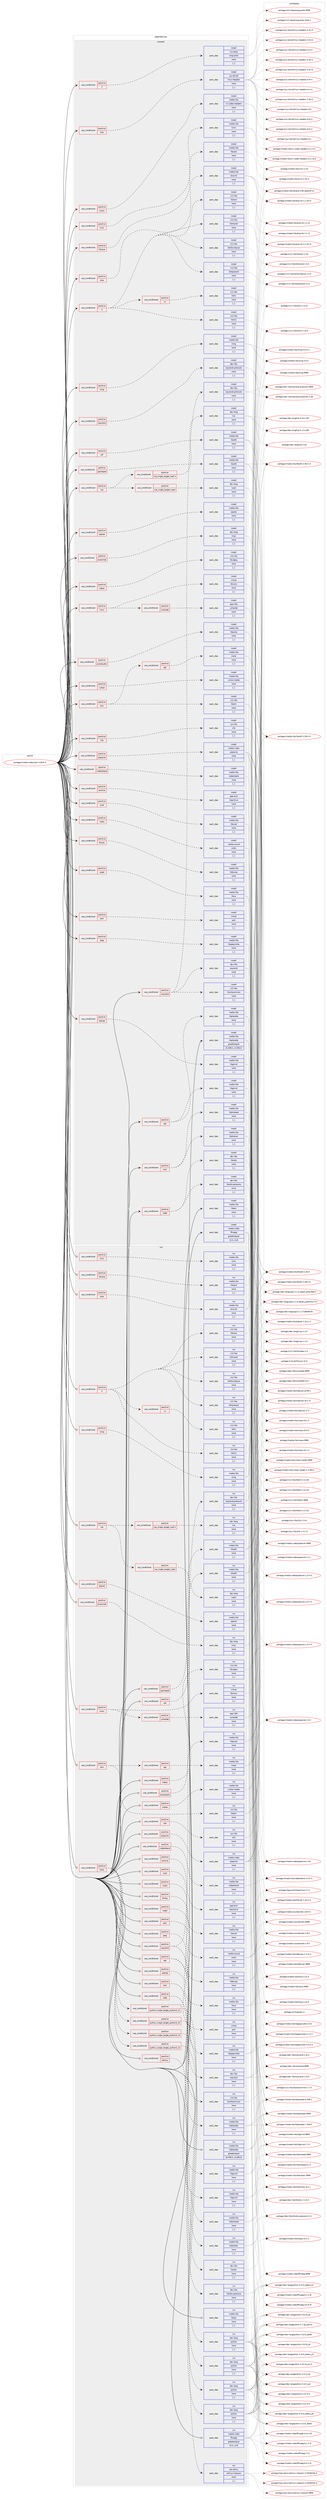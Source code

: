 digraph prolog {

# *************
# Graph options
# *************

newrank=true;
concentrate=true;
compound=true;
graph [rankdir=LR,fontname=Helvetica,fontsize=10,ranksep=1.5];#, ranksep=2.5, nodesep=0.2];
edge  [arrowhead=vee];
node  [fontname=Helvetica,fontsize=10];

# **********
# The ebuild
# **********

subgraph cluster_leftcol {
color=gray;
label=<<i>ebuild</i>>;
id [label="portage://media-video/mpv-0.38.0-r1", color=red, width=4, href="../media-video/mpv-0.38.0-r1.svg"];
}

# ****************
# The dependencies
# ****************

subgraph cluster_midcol {
color=gray;
label=<<i>dependencies</i>>;
subgraph cluster_compile {
fillcolor="#eeeeee";
style=filled;
label=<<i>compile</i>>;
subgraph cond85105 {
dependency331599 [label=<<TABLE BORDER="0" CELLBORDER="1" CELLSPACING="0" CELLPADDING="4"><TR><TD ROWSPAN="3" CELLPADDING="10">use_conditional</TD></TR><TR><TD>positive</TD></TR><TR><TD>X</TD></TR></TABLE>>, shape=none, color=red];
subgraph pack243961 {
dependency331600 [label=<<TABLE BORDER="0" CELLBORDER="1" CELLSPACING="0" CELLPADDING="4" WIDTH="220"><TR><TD ROWSPAN="6" CELLPADDING="30">pack_dep</TD></TR><TR><TD WIDTH="110">install</TD></TR><TR><TD>x11-base</TD></TR><TR><TD>xorg-proto</TD></TR><TR><TD>none</TD></TR><TR><TD>[,,]</TD></TR></TABLE>>, shape=none, color=blue];
}
dependency331599:e -> dependency331600:w [weight=20,style="dashed",arrowhead="vee"];
}
id:e -> dependency331599:w [weight=20,style="solid",arrowhead="vee"];
subgraph cond85106 {
dependency331601 [label=<<TABLE BORDER="0" CELLBORDER="1" CELLSPACING="0" CELLPADDING="4"><TR><TD ROWSPAN="3" CELLPADDING="10">use_conditional</TD></TR><TR><TD>positive</TD></TR><TR><TD>X</TD></TR></TABLE>>, shape=none, color=red];
subgraph pack243962 {
dependency331602 [label=<<TABLE BORDER="0" CELLBORDER="1" CELLSPACING="0" CELLPADDING="4" WIDTH="220"><TR><TD ROWSPAN="6" CELLPADDING="30">pack_dep</TD></TR><TR><TD WIDTH="110">install</TD></TR><TR><TD>x11-libs</TD></TR><TR><TD>libX11</TD></TR><TR><TD>none</TD></TR><TR><TD>[,,]</TD></TR></TABLE>>, shape=none, color=blue];
}
dependency331601:e -> dependency331602:w [weight=20,style="dashed",arrowhead="vee"];
subgraph pack243963 {
dependency331603 [label=<<TABLE BORDER="0" CELLBORDER="1" CELLSPACING="0" CELLPADDING="4" WIDTH="220"><TR><TD ROWSPAN="6" CELLPADDING="30">pack_dep</TD></TR><TR><TD WIDTH="110">install</TD></TR><TR><TD>x11-libs</TD></TR><TR><TD>libXScrnSaver</TD></TR><TR><TD>none</TD></TR><TR><TD>[,,]</TD></TR></TABLE>>, shape=none, color=blue];
}
dependency331601:e -> dependency331603:w [weight=20,style="dashed",arrowhead="vee"];
subgraph pack243964 {
dependency331604 [label=<<TABLE BORDER="0" CELLBORDER="1" CELLSPACING="0" CELLPADDING="4" WIDTH="220"><TR><TD ROWSPAN="6" CELLPADDING="30">pack_dep</TD></TR><TR><TD WIDTH="110">install</TD></TR><TR><TD>x11-libs</TD></TR><TR><TD>libXext</TD></TR><TR><TD>none</TD></TR><TR><TD>[,,]</TD></TR></TABLE>>, shape=none, color=blue];
}
dependency331601:e -> dependency331604:w [weight=20,style="dashed",arrowhead="vee"];
subgraph pack243965 {
dependency331605 [label=<<TABLE BORDER="0" CELLBORDER="1" CELLSPACING="0" CELLPADDING="4" WIDTH="220"><TR><TD ROWSPAN="6" CELLPADDING="30">pack_dep</TD></TR><TR><TD WIDTH="110">install</TD></TR><TR><TD>x11-libs</TD></TR><TR><TD>libXpresent</TD></TR><TR><TD>none</TD></TR><TR><TD>[,,]</TD></TR></TABLE>>, shape=none, color=blue];
}
dependency331601:e -> dependency331605:w [weight=20,style="dashed",arrowhead="vee"];
subgraph pack243966 {
dependency331606 [label=<<TABLE BORDER="0" CELLBORDER="1" CELLSPACING="0" CELLPADDING="4" WIDTH="220"><TR><TD ROWSPAN="6" CELLPADDING="30">pack_dep</TD></TR><TR><TD WIDTH="110">install</TD></TR><TR><TD>x11-libs</TD></TR><TR><TD>libXrandr</TD></TR><TR><TD>none</TD></TR><TR><TD>[,,]</TD></TR></TABLE>>, shape=none, color=blue];
}
dependency331601:e -> dependency331606:w [weight=20,style="dashed",arrowhead="vee"];
subgraph cond85107 {
dependency331607 [label=<<TABLE BORDER="0" CELLBORDER="1" CELLSPACING="0" CELLPADDING="4"><TR><TD ROWSPAN="3" CELLPADDING="10">use_conditional</TD></TR><TR><TD>positive</TD></TR><TR><TD>xv</TD></TR></TABLE>>, shape=none, color=red];
subgraph pack243967 {
dependency331608 [label=<<TABLE BORDER="0" CELLBORDER="1" CELLSPACING="0" CELLPADDING="4" WIDTH="220"><TR><TD ROWSPAN="6" CELLPADDING="30">pack_dep</TD></TR><TR><TD WIDTH="110">install</TD></TR><TR><TD>x11-libs</TD></TR><TR><TD>libXv</TD></TR><TR><TD>none</TD></TR><TR><TD>[,,]</TD></TR></TABLE>>, shape=none, color=blue];
}
dependency331607:e -> dependency331608:w [weight=20,style="dashed",arrowhead="vee"];
}
dependency331601:e -> dependency331607:w [weight=20,style="dashed",arrowhead="vee"];
}
id:e -> dependency331601:w [weight=20,style="solid",arrowhead="vee"];
subgraph cond85108 {
dependency331609 [label=<<TABLE BORDER="0" CELLBORDER="1" CELLSPACING="0" CELLPADDING="4"><TR><TD ROWSPAN="3" CELLPADDING="10">use_conditional</TD></TR><TR><TD>positive</TD></TR><TR><TD>alsa</TD></TR></TABLE>>, shape=none, color=red];
subgraph pack243968 {
dependency331610 [label=<<TABLE BORDER="0" CELLBORDER="1" CELLSPACING="0" CELLPADDING="4" WIDTH="220"><TR><TD ROWSPAN="6" CELLPADDING="30">pack_dep</TD></TR><TR><TD WIDTH="110">install</TD></TR><TR><TD>media-libs</TD></TR><TR><TD>alsa-lib</TD></TR><TR><TD>none</TD></TR><TR><TD>[,,]</TD></TR></TABLE>>, shape=none, color=blue];
}
dependency331609:e -> dependency331610:w [weight=20,style="dashed",arrowhead="vee"];
}
id:e -> dependency331609:w [weight=20,style="solid",arrowhead="vee"];
subgraph cond85109 {
dependency331611 [label=<<TABLE BORDER="0" CELLBORDER="1" CELLSPACING="0" CELLPADDING="4"><TR><TD ROWSPAN="3" CELLPADDING="10">use_conditional</TD></TR><TR><TD>positive</TD></TR><TR><TD>archive</TD></TR></TABLE>>, shape=none, color=red];
subgraph pack243969 {
dependency331612 [label=<<TABLE BORDER="0" CELLBORDER="1" CELLSPACING="0" CELLPADDING="4" WIDTH="220"><TR><TD ROWSPAN="6" CELLPADDING="30">pack_dep</TD></TR><TR><TD WIDTH="110">install</TD></TR><TR><TD>app-arch</TD></TR><TR><TD>libarchive</TD></TR><TR><TD>none</TD></TR><TR><TD>[,,]</TD></TR></TABLE>>, shape=none, color=blue];
}
dependency331611:e -> dependency331612:w [weight=20,style="dashed",arrowhead="vee"];
}
id:e -> dependency331611:w [weight=20,style="solid",arrowhead="vee"];
subgraph cond85110 {
dependency331613 [label=<<TABLE BORDER="0" CELLBORDER="1" CELLSPACING="0" CELLPADDING="4"><TR><TD ROWSPAN="3" CELLPADDING="10">use_conditional</TD></TR><TR><TD>positive</TD></TR><TR><TD>bluray</TD></TR></TABLE>>, shape=none, color=red];
subgraph pack243970 {
dependency331614 [label=<<TABLE BORDER="0" CELLBORDER="1" CELLSPACING="0" CELLPADDING="4" WIDTH="220"><TR><TD ROWSPAN="6" CELLPADDING="30">pack_dep</TD></TR><TR><TD WIDTH="110">install</TD></TR><TR><TD>media-libs</TD></TR><TR><TD>libbluray</TD></TR><TR><TD>none</TD></TR><TR><TD>[,,]</TD></TR></TABLE>>, shape=none, color=blue];
}
dependency331613:e -> dependency331614:w [weight=20,style="dashed",arrowhead="vee"];
}
id:e -> dependency331613:w [weight=20,style="solid",arrowhead="vee"];
subgraph cond85111 {
dependency331615 [label=<<TABLE BORDER="0" CELLBORDER="1" CELLSPACING="0" CELLPADDING="4"><TR><TD ROWSPAN="3" CELLPADDING="10">use_conditional</TD></TR><TR><TD>positive</TD></TR><TR><TD>cdda</TD></TR></TABLE>>, shape=none, color=red];
subgraph pack243971 {
dependency331616 [label=<<TABLE BORDER="0" CELLBORDER="1" CELLSPACING="0" CELLPADDING="4" WIDTH="220"><TR><TD ROWSPAN="6" CELLPADDING="30">pack_dep</TD></TR><TR><TD WIDTH="110">install</TD></TR><TR><TD>dev-libs</TD></TR><TR><TD>libcdio-paranoia</TD></TR><TR><TD>none</TD></TR><TR><TD>[,,]</TD></TR></TABLE>>, shape=none, color=blue];
}
dependency331615:e -> dependency331616:w [weight=20,style="dashed",arrowhead="vee"];
subgraph pack243972 {
dependency331617 [label=<<TABLE BORDER="0" CELLBORDER="1" CELLSPACING="0" CELLPADDING="4" WIDTH="220"><TR><TD ROWSPAN="6" CELLPADDING="30">pack_dep</TD></TR><TR><TD WIDTH="110">install</TD></TR><TR><TD>dev-libs</TD></TR><TR><TD>libcdio</TD></TR><TR><TD>none</TD></TR><TR><TD>[,,]</TD></TR></TABLE>>, shape=none, color=blue];
}
dependency331615:e -> dependency331617:w [weight=20,style="dashed",arrowhead="vee"];
}
id:e -> dependency331615:w [weight=20,style="solid",arrowhead="vee"];
subgraph cond85112 {
dependency331618 [label=<<TABLE BORDER="0" CELLBORDER="1" CELLSPACING="0" CELLPADDING="4"><TR><TD ROWSPAN="3" CELLPADDING="10">use_conditional</TD></TR><TR><TD>positive</TD></TR><TR><TD>drm</TD></TR></TABLE>>, shape=none, color=red];
subgraph pack243973 {
dependency331619 [label=<<TABLE BORDER="0" CELLBORDER="1" CELLSPACING="0" CELLPADDING="4" WIDTH="220"><TR><TD ROWSPAN="6" CELLPADDING="30">pack_dep</TD></TR><TR><TD WIDTH="110">install</TD></TR><TR><TD>x11-libs</TD></TR><TR><TD>libdrm</TD></TR><TR><TD>none</TD></TR><TR><TD>[,,]</TD></TR></TABLE>>, shape=none, color=blue];
}
dependency331618:e -> dependency331619:w [weight=20,style="dashed",arrowhead="vee"];
subgraph cond85113 {
dependency331620 [label=<<TABLE BORDER="0" CELLBORDER="1" CELLSPACING="0" CELLPADDING="4"><TR><TD ROWSPAN="3" CELLPADDING="10">use_conditional</TD></TR><TR><TD>positive</TD></TR><TR><TD>egl</TD></TR></TABLE>>, shape=none, color=red];
subgraph pack243974 {
dependency331621 [label=<<TABLE BORDER="0" CELLBORDER="1" CELLSPACING="0" CELLPADDING="4" WIDTH="220"><TR><TD ROWSPAN="6" CELLPADDING="30">pack_dep</TD></TR><TR><TD WIDTH="110">install</TD></TR><TR><TD>media-libs</TD></TR><TR><TD>mesa</TD></TR><TR><TD>none</TD></TR><TR><TD>[,,]</TD></TR></TABLE>>, shape=none, color=blue];
}
dependency331620:e -> dependency331621:w [weight=20,style="dashed",arrowhead="vee"];
}
dependency331618:e -> dependency331620:w [weight=20,style="dashed",arrowhead="vee"];
}
id:e -> dependency331618:w [weight=20,style="solid",arrowhead="vee"];
subgraph cond85114 {
dependency331622 [label=<<TABLE BORDER="0" CELLBORDER="1" CELLSPACING="0" CELLPADDING="4"><TR><TD ROWSPAN="3" CELLPADDING="10">use_conditional</TD></TR><TR><TD>positive</TD></TR><TR><TD>dvb</TD></TR></TABLE>>, shape=none, color=red];
subgraph pack243975 {
dependency331623 [label=<<TABLE BORDER="0" CELLBORDER="1" CELLSPACING="0" CELLPADDING="4" WIDTH="220"><TR><TD ROWSPAN="6" CELLPADDING="30">pack_dep</TD></TR><TR><TD WIDTH="110">install</TD></TR><TR><TD>sys-kernel</TD></TR><TR><TD>linux-headers</TD></TR><TR><TD>none</TD></TR><TR><TD>[,,]</TD></TR></TABLE>>, shape=none, color=blue];
}
dependency331622:e -> dependency331623:w [weight=20,style="dashed",arrowhead="vee"];
}
id:e -> dependency331622:w [weight=20,style="solid",arrowhead="vee"];
subgraph cond85115 {
dependency331624 [label=<<TABLE BORDER="0" CELLBORDER="1" CELLSPACING="0" CELLPADDING="4"><TR><TD ROWSPAN="3" CELLPADDING="10">use_conditional</TD></TR><TR><TD>positive</TD></TR><TR><TD>dvd</TD></TR></TABLE>>, shape=none, color=red];
subgraph pack243976 {
dependency331625 [label=<<TABLE BORDER="0" CELLBORDER="1" CELLSPACING="0" CELLPADDING="4" WIDTH="220"><TR><TD ROWSPAN="6" CELLPADDING="30">pack_dep</TD></TR><TR><TD WIDTH="110">install</TD></TR><TR><TD>media-libs</TD></TR><TR><TD>libdvdnav</TD></TR><TR><TD>none</TD></TR><TR><TD>[,,]</TD></TR></TABLE>>, shape=none, color=blue];
}
dependency331624:e -> dependency331625:w [weight=20,style="dashed",arrowhead="vee"];
subgraph pack243977 {
dependency331626 [label=<<TABLE BORDER="0" CELLBORDER="1" CELLSPACING="0" CELLPADDING="4" WIDTH="220"><TR><TD ROWSPAN="6" CELLPADDING="30">pack_dep</TD></TR><TR><TD WIDTH="110">install</TD></TR><TR><TD>media-libs</TD></TR><TR><TD>libdvdread</TD></TR><TR><TD>none</TD></TR><TR><TD>[,,]</TD></TR></TABLE>>, shape=none, color=blue];
}
dependency331624:e -> dependency331626:w [weight=20,style="dashed",arrowhead="vee"];
}
id:e -> dependency331624:w [weight=20,style="solid",arrowhead="vee"];
subgraph cond85116 {
dependency331627 [label=<<TABLE BORDER="0" CELLBORDER="1" CELLSPACING="0" CELLPADDING="4"><TR><TD ROWSPAN="3" CELLPADDING="10">use_conditional</TD></TR><TR><TD>positive</TD></TR><TR><TD>egl</TD></TR></TABLE>>, shape=none, color=red];
subgraph pack243978 {
dependency331628 [label=<<TABLE BORDER="0" CELLBORDER="1" CELLSPACING="0" CELLPADDING="4" WIDTH="220"><TR><TD ROWSPAN="6" CELLPADDING="30">pack_dep</TD></TR><TR><TD WIDTH="110">install</TD></TR><TR><TD>media-libs</TD></TR><TR><TD>libglvnd</TD></TR><TR><TD>none</TD></TR><TR><TD>[,,]</TD></TR></TABLE>>, shape=none, color=blue];
}
dependency331627:e -> dependency331628:w [weight=20,style="dashed",arrowhead="vee"];
subgraph pack243979 {
dependency331629 [label=<<TABLE BORDER="0" CELLBORDER="1" CELLSPACING="0" CELLPADDING="4" WIDTH="220"><TR><TD ROWSPAN="6" CELLPADDING="30">pack_dep</TD></TR><TR><TD WIDTH="110">install</TD></TR><TR><TD>media-libs</TD></TR><TR><TD>libplacebo</TD></TR><TR><TD>none</TD></TR><TR><TD>[,,]</TD></TR></TABLE>>, shape=none, color=blue];
}
dependency331627:e -> dependency331629:w [weight=20,style="dashed",arrowhead="vee"];
}
id:e -> dependency331627:w [weight=20,style="solid",arrowhead="vee"];
subgraph cond85117 {
dependency331630 [label=<<TABLE BORDER="0" CELLBORDER="1" CELLSPACING="0" CELLPADDING="4"><TR><TD ROWSPAN="3" CELLPADDING="10">use_conditional</TD></TR><TR><TD>positive</TD></TR><TR><TD>gamepad</TD></TR></TABLE>>, shape=none, color=red];
subgraph pack243980 {
dependency331631 [label=<<TABLE BORDER="0" CELLBORDER="1" CELLSPACING="0" CELLPADDING="4" WIDTH="220"><TR><TD ROWSPAN="6" CELLPADDING="30">pack_dep</TD></TR><TR><TD WIDTH="110">install</TD></TR><TR><TD>media-libs</TD></TR><TR><TD>libsdl2</TD></TR><TR><TD>none</TD></TR><TR><TD>[,,]</TD></TR></TABLE>>, shape=none, color=blue];
}
dependency331630:e -> dependency331631:w [weight=20,style="dashed",arrowhead="vee"];
}
id:e -> dependency331630:w [weight=20,style="solid",arrowhead="vee"];
subgraph cond85118 {
dependency331632 [label=<<TABLE BORDER="0" CELLBORDER="1" CELLSPACING="0" CELLPADDING="4"><TR><TD ROWSPAN="3" CELLPADDING="10">use_conditional</TD></TR><TR><TD>positive</TD></TR><TR><TD>iconv</TD></TR></TABLE>>, shape=none, color=red];
subgraph pack243981 {
dependency331633 [label=<<TABLE BORDER="0" CELLBORDER="1" CELLSPACING="0" CELLPADDING="4" WIDTH="220"><TR><TD ROWSPAN="6" CELLPADDING="30">pack_dep</TD></TR><TR><TD WIDTH="110">install</TD></TR><TR><TD>virtual</TD></TR><TR><TD>libiconv</TD></TR><TR><TD>none</TD></TR><TR><TD>[,,]</TD></TR></TABLE>>, shape=none, color=blue];
}
dependency331632:e -> dependency331633:w [weight=20,style="dashed",arrowhead="vee"];
subgraph cond85119 {
dependency331634 [label=<<TABLE BORDER="0" CELLBORDER="1" CELLSPACING="0" CELLPADDING="4"><TR><TD ROWSPAN="3" CELLPADDING="10">use_conditional</TD></TR><TR><TD>positive</TD></TR><TR><TD>uchardet</TD></TR></TABLE>>, shape=none, color=red];
subgraph pack243982 {
dependency331635 [label=<<TABLE BORDER="0" CELLBORDER="1" CELLSPACING="0" CELLPADDING="4" WIDTH="220"><TR><TD ROWSPAN="6" CELLPADDING="30">pack_dep</TD></TR><TR><TD WIDTH="110">install</TD></TR><TR><TD>app-i18n</TD></TR><TR><TD>uchardet</TD></TR><TR><TD>none</TD></TR><TR><TD>[,,]</TD></TR></TABLE>>, shape=none, color=blue];
}
dependency331634:e -> dependency331635:w [weight=20,style="dashed",arrowhead="vee"];
}
dependency331632:e -> dependency331634:w [weight=20,style="dashed",arrowhead="vee"];
}
id:e -> dependency331632:w [weight=20,style="solid",arrowhead="vee"];
subgraph cond85120 {
dependency331636 [label=<<TABLE BORDER="0" CELLBORDER="1" CELLSPACING="0" CELLPADDING="4"><TR><TD ROWSPAN="3" CELLPADDING="10">use_conditional</TD></TR><TR><TD>positive</TD></TR><TR><TD>jack</TD></TR></TABLE>>, shape=none, color=red];
subgraph pack243983 {
dependency331637 [label=<<TABLE BORDER="0" CELLBORDER="1" CELLSPACING="0" CELLPADDING="4" WIDTH="220"><TR><TD ROWSPAN="6" CELLPADDING="30">pack_dep</TD></TR><TR><TD WIDTH="110">install</TD></TR><TR><TD>virtual</TD></TR><TR><TD>jack</TD></TR><TR><TD>none</TD></TR><TR><TD>[,,]</TD></TR></TABLE>>, shape=none, color=blue];
}
dependency331636:e -> dependency331637:w [weight=20,style="dashed",arrowhead="vee"];
}
id:e -> dependency331636:w [weight=20,style="solid",arrowhead="vee"];
subgraph cond85121 {
dependency331638 [label=<<TABLE BORDER="0" CELLBORDER="1" CELLSPACING="0" CELLPADDING="4"><TR><TD ROWSPAN="3" CELLPADDING="10">use_conditional</TD></TR><TR><TD>positive</TD></TR><TR><TD>javascript</TD></TR></TABLE>>, shape=none, color=red];
subgraph pack243984 {
dependency331639 [label=<<TABLE BORDER="0" CELLBORDER="1" CELLSPACING="0" CELLPADDING="4" WIDTH="220"><TR><TD ROWSPAN="6" CELLPADDING="30">pack_dep</TD></TR><TR><TD WIDTH="110">install</TD></TR><TR><TD>dev-lang</TD></TR><TR><TD>mujs</TD></TR><TR><TD>none</TD></TR><TR><TD>[,,]</TD></TR></TABLE>>, shape=none, color=blue];
}
dependency331638:e -> dependency331639:w [weight=20,style="dashed",arrowhead="vee"];
}
id:e -> dependency331638:w [weight=20,style="solid",arrowhead="vee"];
subgraph cond85122 {
dependency331640 [label=<<TABLE BORDER="0" CELLBORDER="1" CELLSPACING="0" CELLPADDING="4"><TR><TD ROWSPAN="3" CELLPADDING="10">use_conditional</TD></TR><TR><TD>positive</TD></TR><TR><TD>jpeg</TD></TR></TABLE>>, shape=none, color=red];
subgraph pack243985 {
dependency331641 [label=<<TABLE BORDER="0" CELLBORDER="1" CELLSPACING="0" CELLPADDING="4" WIDTH="220"><TR><TD ROWSPAN="6" CELLPADDING="30">pack_dep</TD></TR><TR><TD WIDTH="110">install</TD></TR><TR><TD>media-libs</TD></TR><TR><TD>libjpeg-turbo</TD></TR><TR><TD>none</TD></TR><TR><TD>[,,]</TD></TR></TABLE>>, shape=none, color=blue];
}
dependency331640:e -> dependency331641:w [weight=20,style="dashed",arrowhead="vee"];
}
id:e -> dependency331640:w [weight=20,style="solid",arrowhead="vee"];
subgraph cond85123 {
dependency331642 [label=<<TABLE BORDER="0" CELLBORDER="1" CELLSPACING="0" CELLPADDING="4"><TR><TD ROWSPAN="3" CELLPADDING="10">use_conditional</TD></TR><TR><TD>positive</TD></TR><TR><TD>lcms</TD></TR></TABLE>>, shape=none, color=red];
subgraph pack243986 {
dependency331643 [label=<<TABLE BORDER="0" CELLBORDER="1" CELLSPACING="0" CELLPADDING="4" WIDTH="220"><TR><TD ROWSPAN="6" CELLPADDING="30">pack_dep</TD></TR><TR><TD WIDTH="110">install</TD></TR><TR><TD>media-libs</TD></TR><TR><TD>lcms</TD></TR><TR><TD>none</TD></TR><TR><TD>[,,]</TD></TR></TABLE>>, shape=none, color=blue];
}
dependency331642:e -> dependency331643:w [weight=20,style="dashed",arrowhead="vee"];
}
id:e -> dependency331642:w [weight=20,style="solid",arrowhead="vee"];
subgraph cond85124 {
dependency331644 [label=<<TABLE BORDER="0" CELLBORDER="1" CELLSPACING="0" CELLPADDING="4"><TR><TD ROWSPAN="3" CELLPADDING="10">use_conditional</TD></TR><TR><TD>positive</TD></TR><TR><TD>libcaca</TD></TR></TABLE>>, shape=none, color=red];
subgraph pack243987 {
dependency331645 [label=<<TABLE BORDER="0" CELLBORDER="1" CELLSPACING="0" CELLPADDING="4" WIDTH="220"><TR><TD ROWSPAN="6" CELLPADDING="30">pack_dep</TD></TR><TR><TD WIDTH="110">install</TD></TR><TR><TD>media-libs</TD></TR><TR><TD>libcaca</TD></TR><TR><TD>none</TD></TR><TR><TD>[,,]</TD></TR></TABLE>>, shape=none, color=blue];
}
dependency331644:e -> dependency331645:w [weight=20,style="dashed",arrowhead="vee"];
}
id:e -> dependency331644:w [weight=20,style="solid",arrowhead="vee"];
subgraph cond85125 {
dependency331646 [label=<<TABLE BORDER="0" CELLBORDER="1" CELLSPACING="0" CELLPADDING="4"><TR><TD ROWSPAN="3" CELLPADDING="10">use_conditional</TD></TR><TR><TD>positive</TD></TR><TR><TD>lua</TD></TR></TABLE>>, shape=none, color=red];
subgraph cond85126 {
dependency331647 [label=<<TABLE BORDER="0" CELLBORDER="1" CELLSPACING="0" CELLPADDING="4"><TR><TD ROWSPAN="3" CELLPADDING="10">use_conditional</TD></TR><TR><TD>positive</TD></TR><TR><TD>lua_single_target_luajit</TD></TR></TABLE>>, shape=none, color=red];
subgraph pack243988 {
dependency331648 [label=<<TABLE BORDER="0" CELLBORDER="1" CELLSPACING="0" CELLPADDING="4" WIDTH="220"><TR><TD ROWSPAN="6" CELLPADDING="30">pack_dep</TD></TR><TR><TD WIDTH="110">install</TD></TR><TR><TD>dev-lang</TD></TR><TR><TD>luajit</TD></TR><TR><TD>none</TD></TR><TR><TD>[,,]</TD></TR></TABLE>>, shape=none, color=blue];
}
dependency331647:e -> dependency331648:w [weight=20,style="dashed",arrowhead="vee"];
}
dependency331646:e -> dependency331647:w [weight=20,style="dashed",arrowhead="vee"];
subgraph cond85127 {
dependency331649 [label=<<TABLE BORDER="0" CELLBORDER="1" CELLSPACING="0" CELLPADDING="4"><TR><TD ROWSPAN="3" CELLPADDING="10">use_conditional</TD></TR><TR><TD>positive</TD></TR><TR><TD>lua_single_target_lua5-1</TD></TR></TABLE>>, shape=none, color=red];
subgraph pack243989 {
dependency331650 [label=<<TABLE BORDER="0" CELLBORDER="1" CELLSPACING="0" CELLPADDING="4" WIDTH="220"><TR><TD ROWSPAN="6" CELLPADDING="30">pack_dep</TD></TR><TR><TD WIDTH="110">install</TD></TR><TR><TD>dev-lang</TD></TR><TR><TD>lua</TD></TR><TR><TD>none</TD></TR><TR><TD>[,,]</TD></TR></TABLE>>, shape=none, color=blue];
}
dependency331649:e -> dependency331650:w [weight=20,style="dashed",arrowhead="vee"];
}
dependency331646:e -> dependency331649:w [weight=20,style="dashed",arrowhead="vee"];
}
id:e -> dependency331646:w [weight=20,style="solid",arrowhead="vee"];
subgraph cond85128 {
dependency331651 [label=<<TABLE BORDER="0" CELLBORDER="1" CELLSPACING="0" CELLPADDING="4"><TR><TD ROWSPAN="3" CELLPADDING="10">use_conditional</TD></TR><TR><TD>positive</TD></TR><TR><TD>nvenc</TD></TR></TABLE>>, shape=none, color=red];
subgraph pack243990 {
dependency331652 [label=<<TABLE BORDER="0" CELLBORDER="1" CELLSPACING="0" CELLPADDING="4" WIDTH="220"><TR><TD ROWSPAN="6" CELLPADDING="30">pack_dep</TD></TR><TR><TD WIDTH="110">install</TD></TR><TR><TD>media-libs</TD></TR><TR><TD>nv-codec-headers</TD></TR><TR><TD>none</TD></TR><TR><TD>[,,]</TD></TR></TABLE>>, shape=none, color=blue];
}
dependency331651:e -> dependency331652:w [weight=20,style="dashed",arrowhead="vee"];
}
id:e -> dependency331651:w [weight=20,style="solid",arrowhead="vee"];
subgraph cond85129 {
dependency331653 [label=<<TABLE BORDER="0" CELLBORDER="1" CELLSPACING="0" CELLPADDING="4"><TR><TD ROWSPAN="3" CELLPADDING="10">use_conditional</TD></TR><TR><TD>positive</TD></TR><TR><TD>openal</TD></TR></TABLE>>, shape=none, color=red];
subgraph pack243991 {
dependency331654 [label=<<TABLE BORDER="0" CELLBORDER="1" CELLSPACING="0" CELLPADDING="4" WIDTH="220"><TR><TD ROWSPAN="6" CELLPADDING="30">pack_dep</TD></TR><TR><TD WIDTH="110">install</TD></TR><TR><TD>media-libs</TD></TR><TR><TD>openal</TD></TR><TR><TD>none</TD></TR><TR><TD>[,,]</TD></TR></TABLE>>, shape=none, color=blue];
}
dependency331653:e -> dependency331654:w [weight=20,style="dashed",arrowhead="vee"];
}
id:e -> dependency331653:w [weight=20,style="solid",arrowhead="vee"];
subgraph cond85130 {
dependency331655 [label=<<TABLE BORDER="0" CELLBORDER="1" CELLSPACING="0" CELLPADDING="4"><TR><TD ROWSPAN="3" CELLPADDING="10">use_conditional</TD></TR><TR><TD>positive</TD></TR><TR><TD>opengl</TD></TR></TABLE>>, shape=none, color=red];
subgraph pack243992 {
dependency331656 [label=<<TABLE BORDER="0" CELLBORDER="1" CELLSPACING="0" CELLPADDING="4" WIDTH="220"><TR><TD ROWSPAN="6" CELLPADDING="30">pack_dep</TD></TR><TR><TD WIDTH="110">install</TD></TR><TR><TD>media-libs</TD></TR><TR><TD>libglvnd</TD></TR><TR><TD>none</TD></TR><TR><TD>[,,]</TD></TR></TABLE>>, shape=none, color=blue];
}
dependency331655:e -> dependency331656:w [weight=20,style="dashed",arrowhead="vee"];
}
id:e -> dependency331655:w [weight=20,style="solid",arrowhead="vee"];
subgraph cond85131 {
dependency331657 [label=<<TABLE BORDER="0" CELLBORDER="1" CELLSPACING="0" CELLPADDING="4"><TR><TD ROWSPAN="3" CELLPADDING="10">use_conditional</TD></TR><TR><TD>positive</TD></TR><TR><TD>pipewire</TD></TR></TABLE>>, shape=none, color=red];
subgraph pack243993 {
dependency331658 [label=<<TABLE BORDER="0" CELLBORDER="1" CELLSPACING="0" CELLPADDING="4" WIDTH="220"><TR><TD ROWSPAN="6" CELLPADDING="30">pack_dep</TD></TR><TR><TD WIDTH="110">install</TD></TR><TR><TD>media-video</TD></TR><TR><TD>pipewire</TD></TR><TR><TD>none</TD></TR><TR><TD>[,,]</TD></TR></TABLE>>, shape=none, color=blue];
}
dependency331657:e -> dependency331658:w [weight=20,style="dashed",arrowhead="vee"];
}
id:e -> dependency331657:w [weight=20,style="solid",arrowhead="vee"];
subgraph cond85132 {
dependency331659 [label=<<TABLE BORDER="0" CELLBORDER="1" CELLSPACING="0" CELLPADDING="4"><TR><TD ROWSPAN="3" CELLPADDING="10">use_conditional</TD></TR><TR><TD>positive</TD></TR><TR><TD>pulseaudio</TD></TR></TABLE>>, shape=none, color=red];
subgraph pack243994 {
dependency331660 [label=<<TABLE BORDER="0" CELLBORDER="1" CELLSPACING="0" CELLPADDING="4" WIDTH="220"><TR><TD ROWSPAN="6" CELLPADDING="30">pack_dep</TD></TR><TR><TD WIDTH="110">install</TD></TR><TR><TD>media-libs</TD></TR><TR><TD>libpulse</TD></TR><TR><TD>none</TD></TR><TR><TD>[,,]</TD></TR></TABLE>>, shape=none, color=blue];
}
dependency331659:e -> dependency331660:w [weight=20,style="dashed",arrowhead="vee"];
}
id:e -> dependency331659:w [weight=20,style="solid",arrowhead="vee"];
subgraph cond85133 {
dependency331661 [label=<<TABLE BORDER="0" CELLBORDER="1" CELLSPACING="0" CELLPADDING="4"><TR><TD ROWSPAN="3" CELLPADDING="10">use_conditional</TD></TR><TR><TD>positive</TD></TR><TR><TD>rubberband</TD></TR></TABLE>>, shape=none, color=red];
subgraph pack243995 {
dependency331662 [label=<<TABLE BORDER="0" CELLBORDER="1" CELLSPACING="0" CELLPADDING="4" WIDTH="220"><TR><TD ROWSPAN="6" CELLPADDING="30">pack_dep</TD></TR><TR><TD WIDTH="110">install</TD></TR><TR><TD>media-libs</TD></TR><TR><TD>rubberband</TD></TR><TR><TD>none</TD></TR><TR><TD>[,,]</TD></TR></TABLE>>, shape=none, color=blue];
}
dependency331661:e -> dependency331662:w [weight=20,style="dashed",arrowhead="vee"];
}
id:e -> dependency331661:w [weight=20,style="solid",arrowhead="vee"];
subgraph cond85134 {
dependency331663 [label=<<TABLE BORDER="0" CELLBORDER="1" CELLSPACING="0" CELLPADDING="4"><TR><TD ROWSPAN="3" CELLPADDING="10">use_conditional</TD></TR><TR><TD>positive</TD></TR><TR><TD>sdl</TD></TR></TABLE>>, shape=none, color=red];
subgraph pack243996 {
dependency331664 [label=<<TABLE BORDER="0" CELLBORDER="1" CELLSPACING="0" CELLPADDING="4" WIDTH="220"><TR><TD ROWSPAN="6" CELLPADDING="30">pack_dep</TD></TR><TR><TD WIDTH="110">install</TD></TR><TR><TD>media-libs</TD></TR><TR><TD>libsdl2</TD></TR><TR><TD>none</TD></TR><TR><TD>[,,]</TD></TR></TABLE>>, shape=none, color=blue];
}
dependency331663:e -> dependency331664:w [weight=20,style="dashed",arrowhead="vee"];
}
id:e -> dependency331663:w [weight=20,style="solid",arrowhead="vee"];
subgraph cond85135 {
dependency331665 [label=<<TABLE BORDER="0" CELLBORDER="1" CELLSPACING="0" CELLPADDING="4"><TR><TD ROWSPAN="3" CELLPADDING="10">use_conditional</TD></TR><TR><TD>positive</TD></TR><TR><TD>sixel</TD></TR></TABLE>>, shape=none, color=red];
subgraph pack243997 {
dependency331666 [label=<<TABLE BORDER="0" CELLBORDER="1" CELLSPACING="0" CELLPADDING="4" WIDTH="220"><TR><TD ROWSPAN="6" CELLPADDING="30">pack_dep</TD></TR><TR><TD WIDTH="110">install</TD></TR><TR><TD>media-libs</TD></TR><TR><TD>libsixel</TD></TR><TR><TD>none</TD></TR><TR><TD>[,,]</TD></TR></TABLE>>, shape=none, color=blue];
}
dependency331665:e -> dependency331666:w [weight=20,style="dashed",arrowhead="vee"];
}
id:e -> dependency331665:w [weight=20,style="solid",arrowhead="vee"];
subgraph cond85136 {
dependency331667 [label=<<TABLE BORDER="0" CELLBORDER="1" CELLSPACING="0" CELLPADDING="4"><TR><TD ROWSPAN="3" CELLPADDING="10">use_conditional</TD></TR><TR><TD>positive</TD></TR><TR><TD>sndio</TD></TR></TABLE>>, shape=none, color=red];
subgraph pack243998 {
dependency331668 [label=<<TABLE BORDER="0" CELLBORDER="1" CELLSPACING="0" CELLPADDING="4" WIDTH="220"><TR><TD ROWSPAN="6" CELLPADDING="30">pack_dep</TD></TR><TR><TD WIDTH="110">install</TD></TR><TR><TD>media-sound</TD></TR><TR><TD>sndio</TD></TR><TR><TD>none</TD></TR><TR><TD>[,,]</TD></TR></TABLE>>, shape=none, color=blue];
}
dependency331667:e -> dependency331668:w [weight=20,style="dashed",arrowhead="vee"];
}
id:e -> dependency331667:w [weight=20,style="solid",arrowhead="vee"];
subgraph cond85137 {
dependency331669 [label=<<TABLE BORDER="0" CELLBORDER="1" CELLSPACING="0" CELLPADDING="4"><TR><TD ROWSPAN="3" CELLPADDING="10">use_conditional</TD></TR><TR><TD>positive</TD></TR><TR><TD>vaapi</TD></TR></TABLE>>, shape=none, color=red];
subgraph pack243999 {
dependency331670 [label=<<TABLE BORDER="0" CELLBORDER="1" CELLSPACING="0" CELLPADDING="4" WIDTH="220"><TR><TD ROWSPAN="6" CELLPADDING="30">pack_dep</TD></TR><TR><TD WIDTH="110">install</TD></TR><TR><TD>media-libs</TD></TR><TR><TD>libva</TD></TR><TR><TD>none</TD></TR><TR><TD>[,,]</TD></TR></TABLE>>, shape=none, color=blue];
}
dependency331669:e -> dependency331670:w [weight=20,style="dashed",arrowhead="vee"];
}
id:e -> dependency331669:w [weight=20,style="solid",arrowhead="vee"];
subgraph cond85138 {
dependency331671 [label=<<TABLE BORDER="0" CELLBORDER="1" CELLSPACING="0" CELLPADDING="4"><TR><TD ROWSPAN="3" CELLPADDING="10">use_conditional</TD></TR><TR><TD>positive</TD></TR><TR><TD>vdpau</TD></TR></TABLE>>, shape=none, color=red];
subgraph pack244000 {
dependency331672 [label=<<TABLE BORDER="0" CELLBORDER="1" CELLSPACING="0" CELLPADDING="4" WIDTH="220"><TR><TD ROWSPAN="6" CELLPADDING="30">pack_dep</TD></TR><TR><TD WIDTH="110">install</TD></TR><TR><TD>x11-libs</TD></TR><TR><TD>libvdpau</TD></TR><TR><TD>none</TD></TR><TR><TD>[,,]</TD></TR></TABLE>>, shape=none, color=blue];
}
dependency331671:e -> dependency331672:w [weight=20,style="dashed",arrowhead="vee"];
}
id:e -> dependency331671:w [weight=20,style="solid",arrowhead="vee"];
subgraph cond85139 {
dependency331673 [label=<<TABLE BORDER="0" CELLBORDER="1" CELLSPACING="0" CELLPADDING="4"><TR><TD ROWSPAN="3" CELLPADDING="10">use_conditional</TD></TR><TR><TD>positive</TD></TR><TR><TD>vulkan</TD></TR></TABLE>>, shape=none, color=red];
subgraph pack244001 {
dependency331674 [label=<<TABLE BORDER="0" CELLBORDER="1" CELLSPACING="0" CELLPADDING="4" WIDTH="220"><TR><TD ROWSPAN="6" CELLPADDING="30">pack_dep</TD></TR><TR><TD WIDTH="110">install</TD></TR><TR><TD>media-libs</TD></TR><TR><TD>vulkan-loader</TD></TR><TR><TD>none</TD></TR><TR><TD>[,,]</TD></TR></TABLE>>, shape=none, color=blue];
}
dependency331673:e -> dependency331674:w [weight=20,style="dashed",arrowhead="vee"];
}
id:e -> dependency331673:w [weight=20,style="solid",arrowhead="vee"];
subgraph cond85140 {
dependency331675 [label=<<TABLE BORDER="0" CELLBORDER="1" CELLSPACING="0" CELLPADDING="4"><TR><TD ROWSPAN="3" CELLPADDING="10">use_conditional</TD></TR><TR><TD>positive</TD></TR><TR><TD>wayland</TD></TR></TABLE>>, shape=none, color=red];
subgraph pack244002 {
dependency331676 [label=<<TABLE BORDER="0" CELLBORDER="1" CELLSPACING="0" CELLPADDING="4" WIDTH="220"><TR><TD ROWSPAN="6" CELLPADDING="30">pack_dep</TD></TR><TR><TD WIDTH="110">install</TD></TR><TR><TD>dev-libs</TD></TR><TR><TD>wayland</TD></TR><TR><TD>none</TD></TR><TR><TD>[,,]</TD></TR></TABLE>>, shape=none, color=blue];
}
dependency331675:e -> dependency331676:w [weight=20,style="dashed",arrowhead="vee"];
subgraph pack244003 {
dependency331677 [label=<<TABLE BORDER="0" CELLBORDER="1" CELLSPACING="0" CELLPADDING="4" WIDTH="220"><TR><TD ROWSPAN="6" CELLPADDING="30">pack_dep</TD></TR><TR><TD WIDTH="110">install</TD></TR><TR><TD>dev-libs</TD></TR><TR><TD>wayland-protocols</TD></TR><TR><TD>none</TD></TR><TR><TD>[,,]</TD></TR></TABLE>>, shape=none, color=blue];
}
dependency331675:e -> dependency331677:w [weight=20,style="dashed",arrowhead="vee"];
subgraph pack244004 {
dependency331678 [label=<<TABLE BORDER="0" CELLBORDER="1" CELLSPACING="0" CELLPADDING="4" WIDTH="220"><TR><TD ROWSPAN="6" CELLPADDING="30">pack_dep</TD></TR><TR><TD WIDTH="110">install</TD></TR><TR><TD>x11-libs</TD></TR><TR><TD>libxkbcommon</TD></TR><TR><TD>none</TD></TR><TR><TD>[,,]</TD></TR></TABLE>>, shape=none, color=blue];
}
dependency331675:e -> dependency331678:w [weight=20,style="dashed",arrowhead="vee"];
}
id:e -> dependency331675:w [weight=20,style="solid",arrowhead="vee"];
subgraph cond85141 {
dependency331679 [label=<<TABLE BORDER="0" CELLBORDER="1" CELLSPACING="0" CELLPADDING="4"><TR><TD ROWSPAN="3" CELLPADDING="10">use_conditional</TD></TR><TR><TD>positive</TD></TR><TR><TD>wayland</TD></TR></TABLE>>, shape=none, color=red];
subgraph pack244005 {
dependency331680 [label=<<TABLE BORDER="0" CELLBORDER="1" CELLSPACING="0" CELLPADDING="4" WIDTH="220"><TR><TD ROWSPAN="6" CELLPADDING="30">pack_dep</TD></TR><TR><TD WIDTH="110">install</TD></TR><TR><TD>dev-libs</TD></TR><TR><TD>wayland-protocols</TD></TR><TR><TD>none</TD></TR><TR><TD>[,,]</TD></TR></TABLE>>, shape=none, color=blue];
}
dependency331679:e -> dependency331680:w [weight=20,style="dashed",arrowhead="vee"];
}
id:e -> dependency331679:w [weight=20,style="solid",arrowhead="vee"];
subgraph cond85142 {
dependency331681 [label=<<TABLE BORDER="0" CELLBORDER="1" CELLSPACING="0" CELLPADDING="4"><TR><TD ROWSPAN="3" CELLPADDING="10">use_conditional</TD></TR><TR><TD>positive</TD></TR><TR><TD>zimg</TD></TR></TABLE>>, shape=none, color=red];
subgraph pack244006 {
dependency331682 [label=<<TABLE BORDER="0" CELLBORDER="1" CELLSPACING="0" CELLPADDING="4" WIDTH="220"><TR><TD ROWSPAN="6" CELLPADDING="30">pack_dep</TD></TR><TR><TD WIDTH="110">install</TD></TR><TR><TD>media-libs</TD></TR><TR><TD>zimg</TD></TR><TR><TD>none</TD></TR><TR><TD>[,,]</TD></TR></TABLE>>, shape=none, color=blue];
}
dependency331681:e -> dependency331682:w [weight=20,style="dashed",arrowhead="vee"];
}
id:e -> dependency331681:w [weight=20,style="solid",arrowhead="vee"];
subgraph cond85143 {
dependency331683 [label=<<TABLE BORDER="0" CELLBORDER="1" CELLSPACING="0" CELLPADDING="4"><TR><TD ROWSPAN="3" CELLPADDING="10">use_conditional</TD></TR><TR><TD>positive</TD></TR><TR><TD>zlib</TD></TR></TABLE>>, shape=none, color=red];
subgraph pack244007 {
dependency331684 [label=<<TABLE BORDER="0" CELLBORDER="1" CELLSPACING="0" CELLPADDING="4" WIDTH="220"><TR><TD ROWSPAN="6" CELLPADDING="30">pack_dep</TD></TR><TR><TD WIDTH="110">install</TD></TR><TR><TD>sys-libs</TD></TR><TR><TD>zlib</TD></TR><TR><TD>none</TD></TR><TR><TD>[,,]</TD></TR></TABLE>>, shape=none, color=blue];
}
dependency331683:e -> dependency331684:w [weight=20,style="dashed",arrowhead="vee"];
}
id:e -> dependency331683:w [weight=20,style="solid",arrowhead="vee"];
subgraph pack244008 {
dependency331685 [label=<<TABLE BORDER="0" CELLBORDER="1" CELLSPACING="0" CELLPADDING="4" WIDTH="220"><TR><TD ROWSPAN="6" CELLPADDING="30">pack_dep</TD></TR><TR><TD WIDTH="110">install</TD></TR><TR><TD>media-libs</TD></TR><TR><TD>libass</TD></TR><TR><TD>none</TD></TR><TR><TD>[,,]</TD></TR></TABLE>>, shape=none, color=blue];
}
id:e -> dependency331685:w [weight=20,style="solid",arrowhead="vee"];
subgraph pack244009 {
dependency331686 [label=<<TABLE BORDER="0" CELLBORDER="1" CELLSPACING="0" CELLPADDING="4" WIDTH="220"><TR><TD ROWSPAN="6" CELLPADDING="30">pack_dep</TD></TR><TR><TD WIDTH="110">install</TD></TR><TR><TD>media-libs</TD></TR><TR><TD>libplacebo</TD></TR><TR><TD>greaterequal</TD></TR><TR><TD>[6.338.2,,,6.338.2]</TD></TR></TABLE>>, shape=none, color=blue];
}
id:e -> dependency331686:w [weight=20,style="solid",arrowhead="vee"];
subgraph pack244010 {
dependency331687 [label=<<TABLE BORDER="0" CELLBORDER="1" CELLSPACING="0" CELLPADDING="4" WIDTH="220"><TR><TD ROWSPAN="6" CELLPADDING="30">pack_dep</TD></TR><TR><TD WIDTH="110">install</TD></TR><TR><TD>media-video</TD></TR><TR><TD>ffmpeg</TD></TR><TR><TD>greaterequal</TD></TR><TR><TD>[4.4,,,4.4]</TD></TR></TABLE>>, shape=none, color=blue];
}
id:e -> dependency331687:w [weight=20,style="solid",arrowhead="vee"];
}
subgraph cluster_compileandrun {
fillcolor="#eeeeee";
style=filled;
label=<<i>compile and run</i>>;
}
subgraph cluster_run {
fillcolor="#eeeeee";
style=filled;
label=<<i>run</i>>;
subgraph cond85144 {
dependency331688 [label=<<TABLE BORDER="0" CELLBORDER="1" CELLSPACING="0" CELLPADDING="4"><TR><TD ROWSPAN="3" CELLPADDING="10">use_conditional</TD></TR><TR><TD>positive</TD></TR><TR><TD>X</TD></TR></TABLE>>, shape=none, color=red];
subgraph pack244011 {
dependency331689 [label=<<TABLE BORDER="0" CELLBORDER="1" CELLSPACING="0" CELLPADDING="4" WIDTH="220"><TR><TD ROWSPAN="6" CELLPADDING="30">pack_dep</TD></TR><TR><TD WIDTH="110">run</TD></TR><TR><TD>x11-libs</TD></TR><TR><TD>libX11</TD></TR><TR><TD>none</TD></TR><TR><TD>[,,]</TD></TR></TABLE>>, shape=none, color=blue];
}
dependency331688:e -> dependency331689:w [weight=20,style="dashed",arrowhead="vee"];
subgraph pack244012 {
dependency331690 [label=<<TABLE BORDER="0" CELLBORDER="1" CELLSPACING="0" CELLPADDING="4" WIDTH="220"><TR><TD ROWSPAN="6" CELLPADDING="30">pack_dep</TD></TR><TR><TD WIDTH="110">run</TD></TR><TR><TD>x11-libs</TD></TR><TR><TD>libXScrnSaver</TD></TR><TR><TD>none</TD></TR><TR><TD>[,,]</TD></TR></TABLE>>, shape=none, color=blue];
}
dependency331688:e -> dependency331690:w [weight=20,style="dashed",arrowhead="vee"];
subgraph pack244013 {
dependency331691 [label=<<TABLE BORDER="0" CELLBORDER="1" CELLSPACING="0" CELLPADDING="4" WIDTH="220"><TR><TD ROWSPAN="6" CELLPADDING="30">pack_dep</TD></TR><TR><TD WIDTH="110">run</TD></TR><TR><TD>x11-libs</TD></TR><TR><TD>libXext</TD></TR><TR><TD>none</TD></TR><TR><TD>[,,]</TD></TR></TABLE>>, shape=none, color=blue];
}
dependency331688:e -> dependency331691:w [weight=20,style="dashed",arrowhead="vee"];
subgraph pack244014 {
dependency331692 [label=<<TABLE BORDER="0" CELLBORDER="1" CELLSPACING="0" CELLPADDING="4" WIDTH="220"><TR><TD ROWSPAN="6" CELLPADDING="30">pack_dep</TD></TR><TR><TD WIDTH="110">run</TD></TR><TR><TD>x11-libs</TD></TR><TR><TD>libXpresent</TD></TR><TR><TD>none</TD></TR><TR><TD>[,,]</TD></TR></TABLE>>, shape=none, color=blue];
}
dependency331688:e -> dependency331692:w [weight=20,style="dashed",arrowhead="vee"];
subgraph pack244015 {
dependency331693 [label=<<TABLE BORDER="0" CELLBORDER="1" CELLSPACING="0" CELLPADDING="4" WIDTH="220"><TR><TD ROWSPAN="6" CELLPADDING="30">pack_dep</TD></TR><TR><TD WIDTH="110">run</TD></TR><TR><TD>x11-libs</TD></TR><TR><TD>libXrandr</TD></TR><TR><TD>none</TD></TR><TR><TD>[,,]</TD></TR></TABLE>>, shape=none, color=blue];
}
dependency331688:e -> dependency331693:w [weight=20,style="dashed",arrowhead="vee"];
subgraph cond85145 {
dependency331694 [label=<<TABLE BORDER="0" CELLBORDER="1" CELLSPACING="0" CELLPADDING="4"><TR><TD ROWSPAN="3" CELLPADDING="10">use_conditional</TD></TR><TR><TD>positive</TD></TR><TR><TD>xv</TD></TR></TABLE>>, shape=none, color=red];
subgraph pack244016 {
dependency331695 [label=<<TABLE BORDER="0" CELLBORDER="1" CELLSPACING="0" CELLPADDING="4" WIDTH="220"><TR><TD ROWSPAN="6" CELLPADDING="30">pack_dep</TD></TR><TR><TD WIDTH="110">run</TD></TR><TR><TD>x11-libs</TD></TR><TR><TD>libXv</TD></TR><TR><TD>none</TD></TR><TR><TD>[,,]</TD></TR></TABLE>>, shape=none, color=blue];
}
dependency331694:e -> dependency331695:w [weight=20,style="dashed",arrowhead="vee"];
}
dependency331688:e -> dependency331694:w [weight=20,style="dashed",arrowhead="vee"];
}
id:e -> dependency331688:w [weight=20,style="solid",arrowhead="odot"];
subgraph cond85146 {
dependency331696 [label=<<TABLE BORDER="0" CELLBORDER="1" CELLSPACING="0" CELLPADDING="4"><TR><TD ROWSPAN="3" CELLPADDING="10">use_conditional</TD></TR><TR><TD>positive</TD></TR><TR><TD>alsa</TD></TR></TABLE>>, shape=none, color=red];
subgraph pack244017 {
dependency331697 [label=<<TABLE BORDER="0" CELLBORDER="1" CELLSPACING="0" CELLPADDING="4" WIDTH="220"><TR><TD ROWSPAN="6" CELLPADDING="30">pack_dep</TD></TR><TR><TD WIDTH="110">run</TD></TR><TR><TD>media-libs</TD></TR><TR><TD>alsa-lib</TD></TR><TR><TD>none</TD></TR><TR><TD>[,,]</TD></TR></TABLE>>, shape=none, color=blue];
}
dependency331696:e -> dependency331697:w [weight=20,style="dashed",arrowhead="vee"];
}
id:e -> dependency331696:w [weight=20,style="solid",arrowhead="odot"];
subgraph cond85147 {
dependency331698 [label=<<TABLE BORDER="0" CELLBORDER="1" CELLSPACING="0" CELLPADDING="4"><TR><TD ROWSPAN="3" CELLPADDING="10">use_conditional</TD></TR><TR><TD>positive</TD></TR><TR><TD>archive</TD></TR></TABLE>>, shape=none, color=red];
subgraph pack244018 {
dependency331699 [label=<<TABLE BORDER="0" CELLBORDER="1" CELLSPACING="0" CELLPADDING="4" WIDTH="220"><TR><TD ROWSPAN="6" CELLPADDING="30">pack_dep</TD></TR><TR><TD WIDTH="110">run</TD></TR><TR><TD>app-arch</TD></TR><TR><TD>libarchive</TD></TR><TR><TD>none</TD></TR><TR><TD>[,,]</TD></TR></TABLE>>, shape=none, color=blue];
}
dependency331698:e -> dependency331699:w [weight=20,style="dashed",arrowhead="vee"];
}
id:e -> dependency331698:w [weight=20,style="solid",arrowhead="odot"];
subgraph cond85148 {
dependency331700 [label=<<TABLE BORDER="0" CELLBORDER="1" CELLSPACING="0" CELLPADDING="4"><TR><TD ROWSPAN="3" CELLPADDING="10">use_conditional</TD></TR><TR><TD>positive</TD></TR><TR><TD>bluray</TD></TR></TABLE>>, shape=none, color=red];
subgraph pack244019 {
dependency331701 [label=<<TABLE BORDER="0" CELLBORDER="1" CELLSPACING="0" CELLPADDING="4" WIDTH="220"><TR><TD ROWSPAN="6" CELLPADDING="30">pack_dep</TD></TR><TR><TD WIDTH="110">run</TD></TR><TR><TD>media-libs</TD></TR><TR><TD>libbluray</TD></TR><TR><TD>none</TD></TR><TR><TD>[,,]</TD></TR></TABLE>>, shape=none, color=blue];
}
dependency331700:e -> dependency331701:w [weight=20,style="dashed",arrowhead="vee"];
}
id:e -> dependency331700:w [weight=20,style="solid",arrowhead="odot"];
subgraph cond85149 {
dependency331702 [label=<<TABLE BORDER="0" CELLBORDER="1" CELLSPACING="0" CELLPADDING="4"><TR><TD ROWSPAN="3" CELLPADDING="10">use_conditional</TD></TR><TR><TD>positive</TD></TR><TR><TD>cdda</TD></TR></TABLE>>, shape=none, color=red];
subgraph pack244020 {
dependency331703 [label=<<TABLE BORDER="0" CELLBORDER="1" CELLSPACING="0" CELLPADDING="4" WIDTH="220"><TR><TD ROWSPAN="6" CELLPADDING="30">pack_dep</TD></TR><TR><TD WIDTH="110">run</TD></TR><TR><TD>dev-libs</TD></TR><TR><TD>libcdio-paranoia</TD></TR><TR><TD>none</TD></TR><TR><TD>[,,]</TD></TR></TABLE>>, shape=none, color=blue];
}
dependency331702:e -> dependency331703:w [weight=20,style="dashed",arrowhead="vee"];
subgraph pack244021 {
dependency331704 [label=<<TABLE BORDER="0" CELLBORDER="1" CELLSPACING="0" CELLPADDING="4" WIDTH="220"><TR><TD ROWSPAN="6" CELLPADDING="30">pack_dep</TD></TR><TR><TD WIDTH="110">run</TD></TR><TR><TD>dev-libs</TD></TR><TR><TD>libcdio</TD></TR><TR><TD>none</TD></TR><TR><TD>[,,]</TD></TR></TABLE>>, shape=none, color=blue];
}
dependency331702:e -> dependency331704:w [weight=20,style="dashed",arrowhead="vee"];
}
id:e -> dependency331702:w [weight=20,style="solid",arrowhead="odot"];
subgraph cond85150 {
dependency331705 [label=<<TABLE BORDER="0" CELLBORDER="1" CELLSPACING="0" CELLPADDING="4"><TR><TD ROWSPAN="3" CELLPADDING="10">use_conditional</TD></TR><TR><TD>positive</TD></TR><TR><TD>drm</TD></TR></TABLE>>, shape=none, color=red];
subgraph pack244022 {
dependency331706 [label=<<TABLE BORDER="0" CELLBORDER="1" CELLSPACING="0" CELLPADDING="4" WIDTH="220"><TR><TD ROWSPAN="6" CELLPADDING="30">pack_dep</TD></TR><TR><TD WIDTH="110">run</TD></TR><TR><TD>x11-libs</TD></TR><TR><TD>libdrm</TD></TR><TR><TD>none</TD></TR><TR><TD>[,,]</TD></TR></TABLE>>, shape=none, color=blue];
}
dependency331705:e -> dependency331706:w [weight=20,style="dashed",arrowhead="vee"];
subgraph cond85151 {
dependency331707 [label=<<TABLE BORDER="0" CELLBORDER="1" CELLSPACING="0" CELLPADDING="4"><TR><TD ROWSPAN="3" CELLPADDING="10">use_conditional</TD></TR><TR><TD>positive</TD></TR><TR><TD>egl</TD></TR></TABLE>>, shape=none, color=red];
subgraph pack244023 {
dependency331708 [label=<<TABLE BORDER="0" CELLBORDER="1" CELLSPACING="0" CELLPADDING="4" WIDTH="220"><TR><TD ROWSPAN="6" CELLPADDING="30">pack_dep</TD></TR><TR><TD WIDTH="110">run</TD></TR><TR><TD>media-libs</TD></TR><TR><TD>mesa</TD></TR><TR><TD>none</TD></TR><TR><TD>[,,]</TD></TR></TABLE>>, shape=none, color=blue];
}
dependency331707:e -> dependency331708:w [weight=20,style="dashed",arrowhead="vee"];
}
dependency331705:e -> dependency331707:w [weight=20,style="dashed",arrowhead="vee"];
}
id:e -> dependency331705:w [weight=20,style="solid",arrowhead="odot"];
subgraph cond85152 {
dependency331709 [label=<<TABLE BORDER="0" CELLBORDER="1" CELLSPACING="0" CELLPADDING="4"><TR><TD ROWSPAN="3" CELLPADDING="10">use_conditional</TD></TR><TR><TD>positive</TD></TR><TR><TD>dvd</TD></TR></TABLE>>, shape=none, color=red];
subgraph pack244024 {
dependency331710 [label=<<TABLE BORDER="0" CELLBORDER="1" CELLSPACING="0" CELLPADDING="4" WIDTH="220"><TR><TD ROWSPAN="6" CELLPADDING="30">pack_dep</TD></TR><TR><TD WIDTH="110">run</TD></TR><TR><TD>media-libs</TD></TR><TR><TD>libdvdnav</TD></TR><TR><TD>none</TD></TR><TR><TD>[,,]</TD></TR></TABLE>>, shape=none, color=blue];
}
dependency331709:e -> dependency331710:w [weight=20,style="dashed",arrowhead="vee"];
subgraph pack244025 {
dependency331711 [label=<<TABLE BORDER="0" CELLBORDER="1" CELLSPACING="0" CELLPADDING="4" WIDTH="220"><TR><TD ROWSPAN="6" CELLPADDING="30">pack_dep</TD></TR><TR><TD WIDTH="110">run</TD></TR><TR><TD>media-libs</TD></TR><TR><TD>libdvdread</TD></TR><TR><TD>none</TD></TR><TR><TD>[,,]</TD></TR></TABLE>>, shape=none, color=blue];
}
dependency331709:e -> dependency331711:w [weight=20,style="dashed",arrowhead="vee"];
}
id:e -> dependency331709:w [weight=20,style="solid",arrowhead="odot"];
subgraph cond85153 {
dependency331712 [label=<<TABLE BORDER="0" CELLBORDER="1" CELLSPACING="0" CELLPADDING="4"><TR><TD ROWSPAN="3" CELLPADDING="10">use_conditional</TD></TR><TR><TD>positive</TD></TR><TR><TD>egl</TD></TR></TABLE>>, shape=none, color=red];
subgraph pack244026 {
dependency331713 [label=<<TABLE BORDER="0" CELLBORDER="1" CELLSPACING="0" CELLPADDING="4" WIDTH="220"><TR><TD ROWSPAN="6" CELLPADDING="30">pack_dep</TD></TR><TR><TD WIDTH="110">run</TD></TR><TR><TD>media-libs</TD></TR><TR><TD>libglvnd</TD></TR><TR><TD>none</TD></TR><TR><TD>[,,]</TD></TR></TABLE>>, shape=none, color=blue];
}
dependency331712:e -> dependency331713:w [weight=20,style="dashed",arrowhead="vee"];
subgraph pack244027 {
dependency331714 [label=<<TABLE BORDER="0" CELLBORDER="1" CELLSPACING="0" CELLPADDING="4" WIDTH="220"><TR><TD ROWSPAN="6" CELLPADDING="30">pack_dep</TD></TR><TR><TD WIDTH="110">run</TD></TR><TR><TD>media-libs</TD></TR><TR><TD>libplacebo</TD></TR><TR><TD>none</TD></TR><TR><TD>[,,]</TD></TR></TABLE>>, shape=none, color=blue];
}
dependency331712:e -> dependency331714:w [weight=20,style="dashed",arrowhead="vee"];
}
id:e -> dependency331712:w [weight=20,style="solid",arrowhead="odot"];
subgraph cond85154 {
dependency331715 [label=<<TABLE BORDER="0" CELLBORDER="1" CELLSPACING="0" CELLPADDING="4"><TR><TD ROWSPAN="3" CELLPADDING="10">use_conditional</TD></TR><TR><TD>positive</TD></TR><TR><TD>gamepad</TD></TR></TABLE>>, shape=none, color=red];
subgraph pack244028 {
dependency331716 [label=<<TABLE BORDER="0" CELLBORDER="1" CELLSPACING="0" CELLPADDING="4" WIDTH="220"><TR><TD ROWSPAN="6" CELLPADDING="30">pack_dep</TD></TR><TR><TD WIDTH="110">run</TD></TR><TR><TD>media-libs</TD></TR><TR><TD>libsdl2</TD></TR><TR><TD>none</TD></TR><TR><TD>[,,]</TD></TR></TABLE>>, shape=none, color=blue];
}
dependency331715:e -> dependency331716:w [weight=20,style="dashed",arrowhead="vee"];
}
id:e -> dependency331715:w [weight=20,style="solid",arrowhead="odot"];
subgraph cond85155 {
dependency331717 [label=<<TABLE BORDER="0" CELLBORDER="1" CELLSPACING="0" CELLPADDING="4"><TR><TD ROWSPAN="3" CELLPADDING="10">use_conditional</TD></TR><TR><TD>positive</TD></TR><TR><TD>iconv</TD></TR></TABLE>>, shape=none, color=red];
subgraph pack244029 {
dependency331718 [label=<<TABLE BORDER="0" CELLBORDER="1" CELLSPACING="0" CELLPADDING="4" WIDTH="220"><TR><TD ROWSPAN="6" CELLPADDING="30">pack_dep</TD></TR><TR><TD WIDTH="110">run</TD></TR><TR><TD>virtual</TD></TR><TR><TD>libiconv</TD></TR><TR><TD>none</TD></TR><TR><TD>[,,]</TD></TR></TABLE>>, shape=none, color=blue];
}
dependency331717:e -> dependency331718:w [weight=20,style="dashed",arrowhead="vee"];
subgraph cond85156 {
dependency331719 [label=<<TABLE BORDER="0" CELLBORDER="1" CELLSPACING="0" CELLPADDING="4"><TR><TD ROWSPAN="3" CELLPADDING="10">use_conditional</TD></TR><TR><TD>positive</TD></TR><TR><TD>uchardet</TD></TR></TABLE>>, shape=none, color=red];
subgraph pack244030 {
dependency331720 [label=<<TABLE BORDER="0" CELLBORDER="1" CELLSPACING="0" CELLPADDING="4" WIDTH="220"><TR><TD ROWSPAN="6" CELLPADDING="30">pack_dep</TD></TR><TR><TD WIDTH="110">run</TD></TR><TR><TD>app-i18n</TD></TR><TR><TD>uchardet</TD></TR><TR><TD>none</TD></TR><TR><TD>[,,]</TD></TR></TABLE>>, shape=none, color=blue];
}
dependency331719:e -> dependency331720:w [weight=20,style="dashed",arrowhead="vee"];
}
dependency331717:e -> dependency331719:w [weight=20,style="dashed",arrowhead="vee"];
}
id:e -> dependency331717:w [weight=20,style="solid",arrowhead="odot"];
subgraph cond85157 {
dependency331721 [label=<<TABLE BORDER="0" CELLBORDER="1" CELLSPACING="0" CELLPADDING="4"><TR><TD ROWSPAN="3" CELLPADDING="10">use_conditional</TD></TR><TR><TD>positive</TD></TR><TR><TD>jack</TD></TR></TABLE>>, shape=none, color=red];
subgraph pack244031 {
dependency331722 [label=<<TABLE BORDER="0" CELLBORDER="1" CELLSPACING="0" CELLPADDING="4" WIDTH="220"><TR><TD ROWSPAN="6" CELLPADDING="30">pack_dep</TD></TR><TR><TD WIDTH="110">run</TD></TR><TR><TD>virtual</TD></TR><TR><TD>jack</TD></TR><TR><TD>none</TD></TR><TR><TD>[,,]</TD></TR></TABLE>>, shape=none, color=blue];
}
dependency331721:e -> dependency331722:w [weight=20,style="dashed",arrowhead="vee"];
}
id:e -> dependency331721:w [weight=20,style="solid",arrowhead="odot"];
subgraph cond85158 {
dependency331723 [label=<<TABLE BORDER="0" CELLBORDER="1" CELLSPACING="0" CELLPADDING="4"><TR><TD ROWSPAN="3" CELLPADDING="10">use_conditional</TD></TR><TR><TD>positive</TD></TR><TR><TD>javascript</TD></TR></TABLE>>, shape=none, color=red];
subgraph pack244032 {
dependency331724 [label=<<TABLE BORDER="0" CELLBORDER="1" CELLSPACING="0" CELLPADDING="4" WIDTH="220"><TR><TD ROWSPAN="6" CELLPADDING="30">pack_dep</TD></TR><TR><TD WIDTH="110">run</TD></TR><TR><TD>dev-lang</TD></TR><TR><TD>mujs</TD></TR><TR><TD>none</TD></TR><TR><TD>[,,]</TD></TR></TABLE>>, shape=none, color=blue];
}
dependency331723:e -> dependency331724:w [weight=20,style="dashed",arrowhead="vee"];
}
id:e -> dependency331723:w [weight=20,style="solid",arrowhead="odot"];
subgraph cond85159 {
dependency331725 [label=<<TABLE BORDER="0" CELLBORDER="1" CELLSPACING="0" CELLPADDING="4"><TR><TD ROWSPAN="3" CELLPADDING="10">use_conditional</TD></TR><TR><TD>positive</TD></TR><TR><TD>jpeg</TD></TR></TABLE>>, shape=none, color=red];
subgraph pack244033 {
dependency331726 [label=<<TABLE BORDER="0" CELLBORDER="1" CELLSPACING="0" CELLPADDING="4" WIDTH="220"><TR><TD ROWSPAN="6" CELLPADDING="30">pack_dep</TD></TR><TR><TD WIDTH="110">run</TD></TR><TR><TD>media-libs</TD></TR><TR><TD>libjpeg-turbo</TD></TR><TR><TD>none</TD></TR><TR><TD>[,,]</TD></TR></TABLE>>, shape=none, color=blue];
}
dependency331725:e -> dependency331726:w [weight=20,style="dashed",arrowhead="vee"];
}
id:e -> dependency331725:w [weight=20,style="solid",arrowhead="odot"];
subgraph cond85160 {
dependency331727 [label=<<TABLE BORDER="0" CELLBORDER="1" CELLSPACING="0" CELLPADDING="4"><TR><TD ROWSPAN="3" CELLPADDING="10">use_conditional</TD></TR><TR><TD>positive</TD></TR><TR><TD>lcms</TD></TR></TABLE>>, shape=none, color=red];
subgraph pack244034 {
dependency331728 [label=<<TABLE BORDER="0" CELLBORDER="1" CELLSPACING="0" CELLPADDING="4" WIDTH="220"><TR><TD ROWSPAN="6" CELLPADDING="30">pack_dep</TD></TR><TR><TD WIDTH="110">run</TD></TR><TR><TD>media-libs</TD></TR><TR><TD>lcms</TD></TR><TR><TD>none</TD></TR><TR><TD>[,,]</TD></TR></TABLE>>, shape=none, color=blue];
}
dependency331727:e -> dependency331728:w [weight=20,style="dashed",arrowhead="vee"];
}
id:e -> dependency331727:w [weight=20,style="solid",arrowhead="odot"];
subgraph cond85161 {
dependency331729 [label=<<TABLE BORDER="0" CELLBORDER="1" CELLSPACING="0" CELLPADDING="4"><TR><TD ROWSPAN="3" CELLPADDING="10">use_conditional</TD></TR><TR><TD>positive</TD></TR><TR><TD>libcaca</TD></TR></TABLE>>, shape=none, color=red];
subgraph pack244035 {
dependency331730 [label=<<TABLE BORDER="0" CELLBORDER="1" CELLSPACING="0" CELLPADDING="4" WIDTH="220"><TR><TD ROWSPAN="6" CELLPADDING="30">pack_dep</TD></TR><TR><TD WIDTH="110">run</TD></TR><TR><TD>media-libs</TD></TR><TR><TD>libcaca</TD></TR><TR><TD>none</TD></TR><TR><TD>[,,]</TD></TR></TABLE>>, shape=none, color=blue];
}
dependency331729:e -> dependency331730:w [weight=20,style="dashed",arrowhead="vee"];
}
id:e -> dependency331729:w [weight=20,style="solid",arrowhead="odot"];
subgraph cond85162 {
dependency331731 [label=<<TABLE BORDER="0" CELLBORDER="1" CELLSPACING="0" CELLPADDING="4"><TR><TD ROWSPAN="3" CELLPADDING="10">use_conditional</TD></TR><TR><TD>positive</TD></TR><TR><TD>lua</TD></TR></TABLE>>, shape=none, color=red];
subgraph cond85163 {
dependency331732 [label=<<TABLE BORDER="0" CELLBORDER="1" CELLSPACING="0" CELLPADDING="4"><TR><TD ROWSPAN="3" CELLPADDING="10">use_conditional</TD></TR><TR><TD>positive</TD></TR><TR><TD>lua_single_target_luajit</TD></TR></TABLE>>, shape=none, color=red];
subgraph pack244036 {
dependency331733 [label=<<TABLE BORDER="0" CELLBORDER="1" CELLSPACING="0" CELLPADDING="4" WIDTH="220"><TR><TD ROWSPAN="6" CELLPADDING="30">pack_dep</TD></TR><TR><TD WIDTH="110">run</TD></TR><TR><TD>dev-lang</TD></TR><TR><TD>luajit</TD></TR><TR><TD>none</TD></TR><TR><TD>[,,]</TD></TR></TABLE>>, shape=none, color=blue];
}
dependency331732:e -> dependency331733:w [weight=20,style="dashed",arrowhead="vee"];
}
dependency331731:e -> dependency331732:w [weight=20,style="dashed",arrowhead="vee"];
subgraph cond85164 {
dependency331734 [label=<<TABLE BORDER="0" CELLBORDER="1" CELLSPACING="0" CELLPADDING="4"><TR><TD ROWSPAN="3" CELLPADDING="10">use_conditional</TD></TR><TR><TD>positive</TD></TR><TR><TD>lua_single_target_lua5-1</TD></TR></TABLE>>, shape=none, color=red];
subgraph pack244037 {
dependency331735 [label=<<TABLE BORDER="0" CELLBORDER="1" CELLSPACING="0" CELLPADDING="4" WIDTH="220"><TR><TD ROWSPAN="6" CELLPADDING="30">pack_dep</TD></TR><TR><TD WIDTH="110">run</TD></TR><TR><TD>dev-lang</TD></TR><TR><TD>lua</TD></TR><TR><TD>none</TD></TR><TR><TD>[,,]</TD></TR></TABLE>>, shape=none, color=blue];
}
dependency331734:e -> dependency331735:w [weight=20,style="dashed",arrowhead="vee"];
}
dependency331731:e -> dependency331734:w [weight=20,style="dashed",arrowhead="vee"];
}
id:e -> dependency331731:w [weight=20,style="solid",arrowhead="odot"];
subgraph cond85165 {
dependency331736 [label=<<TABLE BORDER="0" CELLBORDER="1" CELLSPACING="0" CELLPADDING="4"><TR><TD ROWSPAN="3" CELLPADDING="10">use_conditional</TD></TR><TR><TD>positive</TD></TR><TR><TD>openal</TD></TR></TABLE>>, shape=none, color=red];
subgraph pack244038 {
dependency331737 [label=<<TABLE BORDER="0" CELLBORDER="1" CELLSPACING="0" CELLPADDING="4" WIDTH="220"><TR><TD ROWSPAN="6" CELLPADDING="30">pack_dep</TD></TR><TR><TD WIDTH="110">run</TD></TR><TR><TD>media-libs</TD></TR><TR><TD>openal</TD></TR><TR><TD>none</TD></TR><TR><TD>[,,]</TD></TR></TABLE>>, shape=none, color=blue];
}
dependency331736:e -> dependency331737:w [weight=20,style="dashed",arrowhead="vee"];
}
id:e -> dependency331736:w [weight=20,style="solid",arrowhead="odot"];
subgraph cond85166 {
dependency331738 [label=<<TABLE BORDER="0" CELLBORDER="1" CELLSPACING="0" CELLPADDING="4"><TR><TD ROWSPAN="3" CELLPADDING="10">use_conditional</TD></TR><TR><TD>positive</TD></TR><TR><TD>opengl</TD></TR></TABLE>>, shape=none, color=red];
subgraph pack244039 {
dependency331739 [label=<<TABLE BORDER="0" CELLBORDER="1" CELLSPACING="0" CELLPADDING="4" WIDTH="220"><TR><TD ROWSPAN="6" CELLPADDING="30">pack_dep</TD></TR><TR><TD WIDTH="110">run</TD></TR><TR><TD>media-libs</TD></TR><TR><TD>libglvnd</TD></TR><TR><TD>none</TD></TR><TR><TD>[,,]</TD></TR></TABLE>>, shape=none, color=blue];
}
dependency331738:e -> dependency331739:w [weight=20,style="dashed",arrowhead="vee"];
}
id:e -> dependency331738:w [weight=20,style="solid",arrowhead="odot"];
subgraph cond85167 {
dependency331740 [label=<<TABLE BORDER="0" CELLBORDER="1" CELLSPACING="0" CELLPADDING="4"><TR><TD ROWSPAN="3" CELLPADDING="10">use_conditional</TD></TR><TR><TD>positive</TD></TR><TR><TD>pipewire</TD></TR></TABLE>>, shape=none, color=red];
subgraph pack244040 {
dependency331741 [label=<<TABLE BORDER="0" CELLBORDER="1" CELLSPACING="0" CELLPADDING="4" WIDTH="220"><TR><TD ROWSPAN="6" CELLPADDING="30">pack_dep</TD></TR><TR><TD WIDTH="110">run</TD></TR><TR><TD>media-video</TD></TR><TR><TD>pipewire</TD></TR><TR><TD>none</TD></TR><TR><TD>[,,]</TD></TR></TABLE>>, shape=none, color=blue];
}
dependency331740:e -> dependency331741:w [weight=20,style="dashed",arrowhead="vee"];
}
id:e -> dependency331740:w [weight=20,style="solid",arrowhead="odot"];
subgraph cond85168 {
dependency331742 [label=<<TABLE BORDER="0" CELLBORDER="1" CELLSPACING="0" CELLPADDING="4"><TR><TD ROWSPAN="3" CELLPADDING="10">use_conditional</TD></TR><TR><TD>positive</TD></TR><TR><TD>pulseaudio</TD></TR></TABLE>>, shape=none, color=red];
subgraph pack244041 {
dependency331743 [label=<<TABLE BORDER="0" CELLBORDER="1" CELLSPACING="0" CELLPADDING="4" WIDTH="220"><TR><TD ROWSPAN="6" CELLPADDING="30">pack_dep</TD></TR><TR><TD WIDTH="110">run</TD></TR><TR><TD>media-libs</TD></TR><TR><TD>libpulse</TD></TR><TR><TD>none</TD></TR><TR><TD>[,,]</TD></TR></TABLE>>, shape=none, color=blue];
}
dependency331742:e -> dependency331743:w [weight=20,style="dashed",arrowhead="vee"];
}
id:e -> dependency331742:w [weight=20,style="solid",arrowhead="odot"];
subgraph cond85169 {
dependency331744 [label=<<TABLE BORDER="0" CELLBORDER="1" CELLSPACING="0" CELLPADDING="4"><TR><TD ROWSPAN="3" CELLPADDING="10">use_conditional</TD></TR><TR><TD>positive</TD></TR><TR><TD>rubberband</TD></TR></TABLE>>, shape=none, color=red];
subgraph pack244042 {
dependency331745 [label=<<TABLE BORDER="0" CELLBORDER="1" CELLSPACING="0" CELLPADDING="4" WIDTH="220"><TR><TD ROWSPAN="6" CELLPADDING="30">pack_dep</TD></TR><TR><TD WIDTH="110">run</TD></TR><TR><TD>media-libs</TD></TR><TR><TD>rubberband</TD></TR><TR><TD>none</TD></TR><TR><TD>[,,]</TD></TR></TABLE>>, shape=none, color=blue];
}
dependency331744:e -> dependency331745:w [weight=20,style="dashed",arrowhead="vee"];
}
id:e -> dependency331744:w [weight=20,style="solid",arrowhead="odot"];
subgraph cond85170 {
dependency331746 [label=<<TABLE BORDER="0" CELLBORDER="1" CELLSPACING="0" CELLPADDING="4"><TR><TD ROWSPAN="3" CELLPADDING="10">use_conditional</TD></TR><TR><TD>positive</TD></TR><TR><TD>sdl</TD></TR></TABLE>>, shape=none, color=red];
subgraph pack244043 {
dependency331747 [label=<<TABLE BORDER="0" CELLBORDER="1" CELLSPACING="0" CELLPADDING="4" WIDTH="220"><TR><TD ROWSPAN="6" CELLPADDING="30">pack_dep</TD></TR><TR><TD WIDTH="110">run</TD></TR><TR><TD>media-libs</TD></TR><TR><TD>libsdl2</TD></TR><TR><TD>none</TD></TR><TR><TD>[,,]</TD></TR></TABLE>>, shape=none, color=blue];
}
dependency331746:e -> dependency331747:w [weight=20,style="dashed",arrowhead="vee"];
}
id:e -> dependency331746:w [weight=20,style="solid",arrowhead="odot"];
subgraph cond85171 {
dependency331748 [label=<<TABLE BORDER="0" CELLBORDER="1" CELLSPACING="0" CELLPADDING="4"><TR><TD ROWSPAN="3" CELLPADDING="10">use_conditional</TD></TR><TR><TD>positive</TD></TR><TR><TD>selinux</TD></TR></TABLE>>, shape=none, color=red];
subgraph pack244044 {
dependency331749 [label=<<TABLE BORDER="0" CELLBORDER="1" CELLSPACING="0" CELLPADDING="4" WIDTH="220"><TR><TD ROWSPAN="6" CELLPADDING="30">pack_dep</TD></TR><TR><TD WIDTH="110">run</TD></TR><TR><TD>sec-policy</TD></TR><TR><TD>selinux-mplayer</TD></TR><TR><TD>none</TD></TR><TR><TD>[,,]</TD></TR></TABLE>>, shape=none, color=blue];
}
dependency331748:e -> dependency331749:w [weight=20,style="dashed",arrowhead="vee"];
}
id:e -> dependency331748:w [weight=20,style="solid",arrowhead="odot"];
subgraph cond85172 {
dependency331750 [label=<<TABLE BORDER="0" CELLBORDER="1" CELLSPACING="0" CELLPADDING="4"><TR><TD ROWSPAN="3" CELLPADDING="10">use_conditional</TD></TR><TR><TD>positive</TD></TR><TR><TD>sixel</TD></TR></TABLE>>, shape=none, color=red];
subgraph pack244045 {
dependency331751 [label=<<TABLE BORDER="0" CELLBORDER="1" CELLSPACING="0" CELLPADDING="4" WIDTH="220"><TR><TD ROWSPAN="6" CELLPADDING="30">pack_dep</TD></TR><TR><TD WIDTH="110">run</TD></TR><TR><TD>media-libs</TD></TR><TR><TD>libsixel</TD></TR><TR><TD>none</TD></TR><TR><TD>[,,]</TD></TR></TABLE>>, shape=none, color=blue];
}
dependency331750:e -> dependency331751:w [weight=20,style="dashed",arrowhead="vee"];
}
id:e -> dependency331750:w [weight=20,style="solid",arrowhead="odot"];
subgraph cond85173 {
dependency331752 [label=<<TABLE BORDER="0" CELLBORDER="1" CELLSPACING="0" CELLPADDING="4"><TR><TD ROWSPAN="3" CELLPADDING="10">use_conditional</TD></TR><TR><TD>positive</TD></TR><TR><TD>sndio</TD></TR></TABLE>>, shape=none, color=red];
subgraph pack244046 {
dependency331753 [label=<<TABLE BORDER="0" CELLBORDER="1" CELLSPACING="0" CELLPADDING="4" WIDTH="220"><TR><TD ROWSPAN="6" CELLPADDING="30">pack_dep</TD></TR><TR><TD WIDTH="110">run</TD></TR><TR><TD>media-sound</TD></TR><TR><TD>sndio</TD></TR><TR><TD>none</TD></TR><TR><TD>[,,]</TD></TR></TABLE>>, shape=none, color=blue];
}
dependency331752:e -> dependency331753:w [weight=20,style="dashed",arrowhead="vee"];
}
id:e -> dependency331752:w [weight=20,style="solid",arrowhead="odot"];
subgraph cond85174 {
dependency331754 [label=<<TABLE BORDER="0" CELLBORDER="1" CELLSPACING="0" CELLPADDING="4"><TR><TD ROWSPAN="3" CELLPADDING="10">use_conditional</TD></TR><TR><TD>positive</TD></TR><TR><TD>tools</TD></TR></TABLE>>, shape=none, color=red];
subgraph cond85175 {
dependency331755 [label=<<TABLE BORDER="0" CELLBORDER="1" CELLSPACING="0" CELLPADDING="4"><TR><TD ROWSPAN="3" CELLPADDING="10">use_conditional</TD></TR><TR><TD>positive</TD></TR><TR><TD>python_single_target_python3_10</TD></TR></TABLE>>, shape=none, color=red];
subgraph pack244047 {
dependency331756 [label=<<TABLE BORDER="0" CELLBORDER="1" CELLSPACING="0" CELLPADDING="4" WIDTH="220"><TR><TD ROWSPAN="6" CELLPADDING="30">pack_dep</TD></TR><TR><TD WIDTH="110">run</TD></TR><TR><TD>dev-lang</TD></TR><TR><TD>python</TD></TR><TR><TD>none</TD></TR><TR><TD>[,,]</TD></TR></TABLE>>, shape=none, color=blue];
}
dependency331755:e -> dependency331756:w [weight=20,style="dashed",arrowhead="vee"];
}
dependency331754:e -> dependency331755:w [weight=20,style="dashed",arrowhead="vee"];
subgraph cond85176 {
dependency331757 [label=<<TABLE BORDER="0" CELLBORDER="1" CELLSPACING="0" CELLPADDING="4"><TR><TD ROWSPAN="3" CELLPADDING="10">use_conditional</TD></TR><TR><TD>positive</TD></TR><TR><TD>python_single_target_python3_11</TD></TR></TABLE>>, shape=none, color=red];
subgraph pack244048 {
dependency331758 [label=<<TABLE BORDER="0" CELLBORDER="1" CELLSPACING="0" CELLPADDING="4" WIDTH="220"><TR><TD ROWSPAN="6" CELLPADDING="30">pack_dep</TD></TR><TR><TD WIDTH="110">run</TD></TR><TR><TD>dev-lang</TD></TR><TR><TD>python</TD></TR><TR><TD>none</TD></TR><TR><TD>[,,]</TD></TR></TABLE>>, shape=none, color=blue];
}
dependency331757:e -> dependency331758:w [weight=20,style="dashed",arrowhead="vee"];
}
dependency331754:e -> dependency331757:w [weight=20,style="dashed",arrowhead="vee"];
subgraph cond85177 {
dependency331759 [label=<<TABLE BORDER="0" CELLBORDER="1" CELLSPACING="0" CELLPADDING="4"><TR><TD ROWSPAN="3" CELLPADDING="10">use_conditional</TD></TR><TR><TD>positive</TD></TR><TR><TD>python_single_target_python3_12</TD></TR></TABLE>>, shape=none, color=red];
subgraph pack244049 {
dependency331760 [label=<<TABLE BORDER="0" CELLBORDER="1" CELLSPACING="0" CELLPADDING="4" WIDTH="220"><TR><TD ROWSPAN="6" CELLPADDING="30">pack_dep</TD></TR><TR><TD WIDTH="110">run</TD></TR><TR><TD>dev-lang</TD></TR><TR><TD>python</TD></TR><TR><TD>none</TD></TR><TR><TD>[,,]</TD></TR></TABLE>>, shape=none, color=blue];
}
dependency331759:e -> dependency331760:w [weight=20,style="dashed",arrowhead="vee"];
}
dependency331754:e -> dependency331759:w [weight=20,style="dashed",arrowhead="vee"];
subgraph cond85178 {
dependency331761 [label=<<TABLE BORDER="0" CELLBORDER="1" CELLSPACING="0" CELLPADDING="4"><TR><TD ROWSPAN="3" CELLPADDING="10">use_conditional</TD></TR><TR><TD>positive</TD></TR><TR><TD>python_single_target_python3_13</TD></TR></TABLE>>, shape=none, color=red];
subgraph pack244050 {
dependency331762 [label=<<TABLE BORDER="0" CELLBORDER="1" CELLSPACING="0" CELLPADDING="4" WIDTH="220"><TR><TD ROWSPAN="6" CELLPADDING="30">pack_dep</TD></TR><TR><TD WIDTH="110">run</TD></TR><TR><TD>dev-lang</TD></TR><TR><TD>python</TD></TR><TR><TD>none</TD></TR><TR><TD>[,,]</TD></TR></TABLE>>, shape=none, color=blue];
}
dependency331761:e -> dependency331762:w [weight=20,style="dashed",arrowhead="vee"];
}
dependency331754:e -> dependency331761:w [weight=20,style="dashed",arrowhead="vee"];
}
id:e -> dependency331754:w [weight=20,style="solid",arrowhead="odot"];
subgraph cond85179 {
dependency331763 [label=<<TABLE BORDER="0" CELLBORDER="1" CELLSPACING="0" CELLPADDING="4"><TR><TD ROWSPAN="3" CELLPADDING="10">use_conditional</TD></TR><TR><TD>positive</TD></TR><TR><TD>vaapi</TD></TR></TABLE>>, shape=none, color=red];
subgraph pack244051 {
dependency331764 [label=<<TABLE BORDER="0" CELLBORDER="1" CELLSPACING="0" CELLPADDING="4" WIDTH="220"><TR><TD ROWSPAN="6" CELLPADDING="30">pack_dep</TD></TR><TR><TD WIDTH="110">run</TD></TR><TR><TD>media-libs</TD></TR><TR><TD>libva</TD></TR><TR><TD>none</TD></TR><TR><TD>[,,]</TD></TR></TABLE>>, shape=none, color=blue];
}
dependency331763:e -> dependency331764:w [weight=20,style="dashed",arrowhead="vee"];
}
id:e -> dependency331763:w [weight=20,style="solid",arrowhead="odot"];
subgraph cond85180 {
dependency331765 [label=<<TABLE BORDER="0" CELLBORDER="1" CELLSPACING="0" CELLPADDING="4"><TR><TD ROWSPAN="3" CELLPADDING="10">use_conditional</TD></TR><TR><TD>positive</TD></TR><TR><TD>vdpau</TD></TR></TABLE>>, shape=none, color=red];
subgraph pack244052 {
dependency331766 [label=<<TABLE BORDER="0" CELLBORDER="1" CELLSPACING="0" CELLPADDING="4" WIDTH="220"><TR><TD ROWSPAN="6" CELLPADDING="30">pack_dep</TD></TR><TR><TD WIDTH="110">run</TD></TR><TR><TD>x11-libs</TD></TR><TR><TD>libvdpau</TD></TR><TR><TD>none</TD></TR><TR><TD>[,,]</TD></TR></TABLE>>, shape=none, color=blue];
}
dependency331765:e -> dependency331766:w [weight=20,style="dashed",arrowhead="vee"];
}
id:e -> dependency331765:w [weight=20,style="solid",arrowhead="odot"];
subgraph cond85181 {
dependency331767 [label=<<TABLE BORDER="0" CELLBORDER="1" CELLSPACING="0" CELLPADDING="4"><TR><TD ROWSPAN="3" CELLPADDING="10">use_conditional</TD></TR><TR><TD>positive</TD></TR><TR><TD>vulkan</TD></TR></TABLE>>, shape=none, color=red];
subgraph pack244053 {
dependency331768 [label=<<TABLE BORDER="0" CELLBORDER="1" CELLSPACING="0" CELLPADDING="4" WIDTH="220"><TR><TD ROWSPAN="6" CELLPADDING="30">pack_dep</TD></TR><TR><TD WIDTH="110">run</TD></TR><TR><TD>media-libs</TD></TR><TR><TD>vulkan-loader</TD></TR><TR><TD>none</TD></TR><TR><TD>[,,]</TD></TR></TABLE>>, shape=none, color=blue];
}
dependency331767:e -> dependency331768:w [weight=20,style="dashed",arrowhead="vee"];
}
id:e -> dependency331767:w [weight=20,style="solid",arrowhead="odot"];
subgraph cond85182 {
dependency331769 [label=<<TABLE BORDER="0" CELLBORDER="1" CELLSPACING="0" CELLPADDING="4"><TR><TD ROWSPAN="3" CELLPADDING="10">use_conditional</TD></TR><TR><TD>positive</TD></TR><TR><TD>wayland</TD></TR></TABLE>>, shape=none, color=red];
subgraph pack244054 {
dependency331770 [label=<<TABLE BORDER="0" CELLBORDER="1" CELLSPACING="0" CELLPADDING="4" WIDTH="220"><TR><TD ROWSPAN="6" CELLPADDING="30">pack_dep</TD></TR><TR><TD WIDTH="110">run</TD></TR><TR><TD>dev-libs</TD></TR><TR><TD>wayland</TD></TR><TR><TD>none</TD></TR><TR><TD>[,,]</TD></TR></TABLE>>, shape=none, color=blue];
}
dependency331769:e -> dependency331770:w [weight=20,style="dashed",arrowhead="vee"];
subgraph pack244055 {
dependency331771 [label=<<TABLE BORDER="0" CELLBORDER="1" CELLSPACING="0" CELLPADDING="4" WIDTH="220"><TR><TD ROWSPAN="6" CELLPADDING="30">pack_dep</TD></TR><TR><TD WIDTH="110">run</TD></TR><TR><TD>dev-libs</TD></TR><TR><TD>wayland-protocols</TD></TR><TR><TD>none</TD></TR><TR><TD>[,,]</TD></TR></TABLE>>, shape=none, color=blue];
}
dependency331769:e -> dependency331771:w [weight=20,style="dashed",arrowhead="vee"];
subgraph pack244056 {
dependency331772 [label=<<TABLE BORDER="0" CELLBORDER="1" CELLSPACING="0" CELLPADDING="4" WIDTH="220"><TR><TD ROWSPAN="6" CELLPADDING="30">pack_dep</TD></TR><TR><TD WIDTH="110">run</TD></TR><TR><TD>x11-libs</TD></TR><TR><TD>libxkbcommon</TD></TR><TR><TD>none</TD></TR><TR><TD>[,,]</TD></TR></TABLE>>, shape=none, color=blue];
}
dependency331769:e -> dependency331772:w [weight=20,style="dashed",arrowhead="vee"];
}
id:e -> dependency331769:w [weight=20,style="solid",arrowhead="odot"];
subgraph cond85183 {
dependency331773 [label=<<TABLE BORDER="0" CELLBORDER="1" CELLSPACING="0" CELLPADDING="4"><TR><TD ROWSPAN="3" CELLPADDING="10">use_conditional</TD></TR><TR><TD>positive</TD></TR><TR><TD>zimg</TD></TR></TABLE>>, shape=none, color=red];
subgraph pack244057 {
dependency331774 [label=<<TABLE BORDER="0" CELLBORDER="1" CELLSPACING="0" CELLPADDING="4" WIDTH="220"><TR><TD ROWSPAN="6" CELLPADDING="30">pack_dep</TD></TR><TR><TD WIDTH="110">run</TD></TR><TR><TD>media-libs</TD></TR><TR><TD>zimg</TD></TR><TR><TD>none</TD></TR><TR><TD>[,,]</TD></TR></TABLE>>, shape=none, color=blue];
}
dependency331773:e -> dependency331774:w [weight=20,style="dashed",arrowhead="vee"];
}
id:e -> dependency331773:w [weight=20,style="solid",arrowhead="odot"];
subgraph cond85184 {
dependency331775 [label=<<TABLE BORDER="0" CELLBORDER="1" CELLSPACING="0" CELLPADDING="4"><TR><TD ROWSPAN="3" CELLPADDING="10">use_conditional</TD></TR><TR><TD>positive</TD></TR><TR><TD>zlib</TD></TR></TABLE>>, shape=none, color=red];
subgraph pack244058 {
dependency331776 [label=<<TABLE BORDER="0" CELLBORDER="1" CELLSPACING="0" CELLPADDING="4" WIDTH="220"><TR><TD ROWSPAN="6" CELLPADDING="30">pack_dep</TD></TR><TR><TD WIDTH="110">run</TD></TR><TR><TD>sys-libs</TD></TR><TR><TD>zlib</TD></TR><TR><TD>none</TD></TR><TR><TD>[,,]</TD></TR></TABLE>>, shape=none, color=blue];
}
dependency331775:e -> dependency331776:w [weight=20,style="dashed",arrowhead="vee"];
}
id:e -> dependency331775:w [weight=20,style="solid",arrowhead="odot"];
subgraph pack244059 {
dependency331777 [label=<<TABLE BORDER="0" CELLBORDER="1" CELLSPACING="0" CELLPADDING="4" WIDTH="220"><TR><TD ROWSPAN="6" CELLPADDING="30">pack_dep</TD></TR><TR><TD WIDTH="110">run</TD></TR><TR><TD>media-libs</TD></TR><TR><TD>libass</TD></TR><TR><TD>none</TD></TR><TR><TD>[,,]</TD></TR></TABLE>>, shape=none, color=blue];
}
id:e -> dependency331777:w [weight=20,style="solid",arrowhead="odot"];
subgraph pack244060 {
dependency331778 [label=<<TABLE BORDER="0" CELLBORDER="1" CELLSPACING="0" CELLPADDING="4" WIDTH="220"><TR><TD ROWSPAN="6" CELLPADDING="30">pack_dep</TD></TR><TR><TD WIDTH="110">run</TD></TR><TR><TD>media-libs</TD></TR><TR><TD>libplacebo</TD></TR><TR><TD>greaterequal</TD></TR><TR><TD>[6.338.2,,,6.338.2]</TD></TR></TABLE>>, shape=none, color=blue];
}
id:e -> dependency331778:w [weight=20,style="solid",arrowhead="odot"];
subgraph pack244061 {
dependency331779 [label=<<TABLE BORDER="0" CELLBORDER="1" CELLSPACING="0" CELLPADDING="4" WIDTH="220"><TR><TD ROWSPAN="6" CELLPADDING="30">pack_dep</TD></TR><TR><TD WIDTH="110">run</TD></TR><TR><TD>media-video</TD></TR><TR><TD>ffmpeg</TD></TR><TR><TD>greaterequal</TD></TR><TR><TD>[4.4,,,4.4]</TD></TR></TABLE>>, shape=none, color=blue];
}
id:e -> dependency331779:w [weight=20,style="solid",arrowhead="odot"];
}
}

# **************
# The candidates
# **************

subgraph cluster_choices {
rank=same;
color=gray;
label=<<i>candidates</i>>;

subgraph choice243961 {
color=black;
nodesep=1;
choice120494945989711510147120111114103451121141111161114557575757 [label="portage://x11-base/xorg-proto-9999", color=red, width=4,href="../x11-base/xorg-proto-9999.svg"];
choice1204949459897115101471201111141034511211411111611145504850524649 [label="portage://x11-base/xorg-proto-2024.1", color=red, width=4,href="../x11-base/xorg-proto-2024.1.svg"];
dependency331600:e -> choice120494945989711510147120111114103451121141111161114557575757:w [style=dotted,weight="100"];
dependency331600:e -> choice1204949459897115101471201111141034511211411111611145504850524649:w [style=dotted,weight="100"];
}
subgraph choice243962 {
color=black;
nodesep=1;
choice120494945108105981154710810598884949454946564657 [label="portage://x11-libs/libX11-1.8.9", color=red, width=4,href="../x11-libs/libX11-1.8.9.svg"];
dependency331602:e -> choice120494945108105981154710810598884949454946564657:w [style=dotted,weight="100"];
}
subgraph choice243963 {
color=black;
nodesep=1;
choice1204949451081059811547108105988883991141108397118101114454946504652 [label="portage://x11-libs/libXScrnSaver-1.2.4", color=red, width=4,href="../x11-libs/libXScrnSaver-1.2.4.svg"];
dependency331603:e -> choice1204949451081059811547108105988883991141108397118101114454946504652:w [style=dotted,weight="100"];
}
subgraph choice243964 {
color=black;
nodesep=1;
choice12049494510810598115471081059888101120116454946514654 [label="portage://x11-libs/libXext-1.3.6", color=red, width=4,href="../x11-libs/libXext-1.3.6.svg"];
dependency331604:e -> choice12049494510810598115471081059888101120116454946514654:w [style=dotted,weight="100"];
}
subgraph choice243965 {
color=black;
nodesep=1;
choice12049494510810598115471081059888112114101115101110116454946484649 [label="portage://x11-libs/libXpresent-1.0.1", color=red, width=4,href="../x11-libs/libXpresent-1.0.1.svg"];
dependency331605:e -> choice12049494510810598115471081059888112114101115101110116454946484649:w [style=dotted,weight="100"];
}
subgraph choice243966 {
color=black;
nodesep=1;
choice1204949451081059811547108105988811497110100114454946534652 [label="portage://x11-libs/libXrandr-1.5.4", color=red, width=4,href="../x11-libs/libXrandr-1.5.4.svg"];
dependency331606:e -> choice1204949451081059811547108105988811497110100114454946534652:w [style=dotted,weight="100"];
}
subgraph choice243967 {
color=black;
nodesep=1;
choice1204949451081059811547108105988811845494648464950 [label="portage://x11-libs/libXv-1.0.12", color=red, width=4,href="../x11-libs/libXv-1.0.12.svg"];
dependency331608:e -> choice1204949451081059811547108105988811845494648464950:w [style=dotted,weight="100"];
}
subgraph choice243968 {
color=black;
nodesep=1;
choice109101100105974510810598115479710811597451081059845494650464950 [label="portage://media-libs/alsa-lib-1.2.12", color=red, width=4,href="../media-libs/alsa-lib-1.2.12.svg"];
choice109101100105974510810598115479710811597451081059845494650464949 [label="portage://media-libs/alsa-lib-1.2.11", color=red, width=4,href="../media-libs/alsa-lib-1.2.11.svg"];
choice1091011001059745108105981154797108115974510810598454946504649484511451 [label="portage://media-libs/alsa-lib-1.2.10-r3", color=red, width=4,href="../media-libs/alsa-lib-1.2.10-r3.svg"];
choice1091011001059745108105981154797108115974510810598454946504649484511450 [label="portage://media-libs/alsa-lib-1.2.10-r2", color=red, width=4,href="../media-libs/alsa-lib-1.2.10-r2.svg"];
dependency331610:e -> choice109101100105974510810598115479710811597451081059845494650464950:w [style=dotted,weight="100"];
dependency331610:e -> choice109101100105974510810598115479710811597451081059845494650464949:w [style=dotted,weight="100"];
dependency331610:e -> choice1091011001059745108105981154797108115974510810598454946504649484511451:w [style=dotted,weight="100"];
dependency331610:e -> choice1091011001059745108105981154797108115974510810598454946504649484511450:w [style=dotted,weight="100"];
}
subgraph choice243969 {
color=black;
nodesep=1;
choice9711211245971149910447108105989711499104105118101455146554652 [label="portage://app-arch/libarchive-3.7.4", color=red, width=4,href="../app-arch/libarchive-3.7.4.svg"];
dependency331612:e -> choice9711211245971149910447108105989711499104105118101455146554652:w [style=dotted,weight="100"];
}
subgraph choice243970 {
color=black;
nodesep=1;
choice109101100105974510810598115471081059898108117114971214557575757 [label="portage://media-libs/libbluray-9999", color=red, width=4,href="../media-libs/libbluray-9999.svg"];
choice109101100105974510810598115471081059898108117114971214549465146524511449 [label="portage://media-libs/libbluray-1.3.4-r1", color=red, width=4,href="../media-libs/libbluray-1.3.4-r1.svg"];
dependency331614:e -> choice109101100105974510810598115471081059898108117114971214557575757:w [style=dotted,weight="100"];
dependency331614:e -> choice109101100105974510810598115471081059898108117114971214549465146524511449:w [style=dotted,weight="100"];
}
subgraph choice243971 {
color=black;
nodesep=1;
choice100101118451081059811547108105989910010511145112971149711011110597455046484649 [label="portage://dev-libs/libcdio-paranoia-2.0.1", color=red, width=4,href="../dev-libs/libcdio-paranoia-2.0.1.svg"];
dependency331616:e -> choice100101118451081059811547108105989910010511145112971149711011110597455046484649:w [style=dotted,weight="100"];
}
subgraph choice243972 {
color=black;
nodesep=1;
choice10010111845108105981154710810598991001051114550464946484511450 [label="portage://dev-libs/libcdio-2.1.0-r2", color=red, width=4,href="../dev-libs/libcdio-2.1.0-r2.svg"];
dependency331617:e -> choice10010111845108105981154710810598991001051114550464946484511450:w [style=dotted,weight="100"];
}
subgraph choice243973 {
color=black;
nodesep=1;
choice1204949451081059811547108105981001141094557575757 [label="portage://x11-libs/libdrm-9999", color=red, width=4,href="../x11-libs/libdrm-9999.svg"];
choice1204949451081059811547108105981001141094550465246495050 [label="portage://x11-libs/libdrm-2.4.122", color=red, width=4,href="../x11-libs/libdrm-2.4.122.svg"];
choice1204949451081059811547108105981001141094550465246495049 [label="portage://x11-libs/libdrm-2.4.121", color=red, width=4,href="../x11-libs/libdrm-2.4.121.svg"];
choice1204949451081059811547108105981001141094550465246495048 [label="portage://x11-libs/libdrm-2.4.120", color=red, width=4,href="../x11-libs/libdrm-2.4.120.svg"];
dependency331619:e -> choice1204949451081059811547108105981001141094557575757:w [style=dotted,weight="100"];
dependency331619:e -> choice1204949451081059811547108105981001141094550465246495050:w [style=dotted,weight="100"];
dependency331619:e -> choice1204949451081059811547108105981001141094550465246495049:w [style=dotted,weight="100"];
dependency331619:e -> choice1204949451081059811547108105981001141094550465246495048:w [style=dotted,weight="100"];
}
subgraph choice243974 {
color=black;
nodesep=1;
choice10910110010597451081059811547109101115974557575757 [label="portage://media-libs/mesa-9999", color=red, width=4,href="../media-libs/mesa-9999.svg"];
choice109101100105974510810598115471091011159745505246494652 [label="portage://media-libs/mesa-24.1.4", color=red, width=4,href="../media-libs/mesa-24.1.4.svg"];
choice109101100105974510810598115471091011159745505246494651 [label="portage://media-libs/mesa-24.1.3", color=red, width=4,href="../media-libs/mesa-24.1.3.svg"];
choice109101100105974510810598115471091011159745505246484657 [label="portage://media-libs/mesa-24.0.9", color=red, width=4,href="../media-libs/mesa-24.0.9.svg"];
dependency331621:e -> choice10910110010597451081059811547109101115974557575757:w [style=dotted,weight="100"];
dependency331621:e -> choice109101100105974510810598115471091011159745505246494652:w [style=dotted,weight="100"];
dependency331621:e -> choice109101100105974510810598115471091011159745505246494651:w [style=dotted,weight="100"];
dependency331621:e -> choice109101100105974510810598115471091011159745505246484657:w [style=dotted,weight="100"];
}
subgraph choice243975 {
color=black;
nodesep=1;
choice1151211154510710111411010110847108105110117120451041019710010111411545544657 [label="portage://sys-kernel/linux-headers-6.9", color=red, width=4,href="../sys-kernel/linux-headers-6.9.svg"];
choice11512111545107101114110101108471081051101171204510410197100101114115455446564511449 [label="portage://sys-kernel/linux-headers-6.8-r1", color=red, width=4,href="../sys-kernel/linux-headers-6.8-r1.svg"];
choice11512111545107101114110101108471081051101171204510410197100101114115455446544511449 [label="portage://sys-kernel/linux-headers-6.6-r1", color=red, width=4,href="../sys-kernel/linux-headers-6.6-r1.svg"];
choice1151211154510710111411010110847108105110117120451041019710010111411545544649 [label="portage://sys-kernel/linux-headers-6.1", color=red, width=4,href="../sys-kernel/linux-headers-6.1.svg"];
choice1151211154510710111411010110847108105110117120451041019710010111411545534649534511451 [label="portage://sys-kernel/linux-headers-5.15-r3", color=red, width=4,href="../sys-kernel/linux-headers-5.15-r3.svg"];
choice1151211154510710111411010110847108105110117120451041019710010111411545534649484511450 [label="portage://sys-kernel/linux-headers-5.10-r2", color=red, width=4,href="../sys-kernel/linux-headers-5.10-r2.svg"];
choice11512111545107101114110101108471081051101171204510410197100101114115455346524511450 [label="portage://sys-kernel/linux-headers-5.4-r2", color=red, width=4,href="../sys-kernel/linux-headers-5.4-r2.svg"];
choice1151211154510710111411010110847108105110117120451041019710010111411545524649574511449 [label="portage://sys-kernel/linux-headers-4.19-r1", color=red, width=4,href="../sys-kernel/linux-headers-4.19-r1.svg"];
choice1151211154510710111411010110847108105110117120451041019710010111411545524649524511450 [label="portage://sys-kernel/linux-headers-4.14-r2", color=red, width=4,href="../sys-kernel/linux-headers-4.14-r2.svg"];
choice11512111545107101114110101108471081051101171204510410197100101114115455246574511449 [label="portage://sys-kernel/linux-headers-4.9-r1", color=red, width=4,href="../sys-kernel/linux-headers-4.9-r1.svg"];
choice11512111545107101114110101108471081051101171204510410197100101114115455246524511449 [label="portage://sys-kernel/linux-headers-4.4-r1", color=red, width=4,href="../sys-kernel/linux-headers-4.4-r1.svg"];
choice1151211154510710111411010110847108105110117120451041019710010111411545514649564511449 [label="portage://sys-kernel/linux-headers-3.18-r1", color=red, width=4,href="../sys-kernel/linux-headers-3.18-r1.svg"];
dependency331623:e -> choice1151211154510710111411010110847108105110117120451041019710010111411545544657:w [style=dotted,weight="100"];
dependency331623:e -> choice11512111545107101114110101108471081051101171204510410197100101114115455446564511449:w [style=dotted,weight="100"];
dependency331623:e -> choice11512111545107101114110101108471081051101171204510410197100101114115455446544511449:w [style=dotted,weight="100"];
dependency331623:e -> choice1151211154510710111411010110847108105110117120451041019710010111411545544649:w [style=dotted,weight="100"];
dependency331623:e -> choice1151211154510710111411010110847108105110117120451041019710010111411545534649534511451:w [style=dotted,weight="100"];
dependency331623:e -> choice1151211154510710111411010110847108105110117120451041019710010111411545534649484511450:w [style=dotted,weight="100"];
dependency331623:e -> choice11512111545107101114110101108471081051101171204510410197100101114115455346524511450:w [style=dotted,weight="100"];
dependency331623:e -> choice1151211154510710111411010110847108105110117120451041019710010111411545524649574511449:w [style=dotted,weight="100"];
dependency331623:e -> choice1151211154510710111411010110847108105110117120451041019710010111411545524649524511450:w [style=dotted,weight="100"];
dependency331623:e -> choice11512111545107101114110101108471081051101171204510410197100101114115455246574511449:w [style=dotted,weight="100"];
dependency331623:e -> choice11512111545107101114110101108471081051101171204510410197100101114115455246524511449:w [style=dotted,weight="100"];
dependency331623:e -> choice1151211154510710111411010110847108105110117120451041019710010111411545514649564511449:w [style=dotted,weight="100"];
}
subgraph choice243976 {
color=black;
nodesep=1;
choice1091011001059745108105981154710810598100118100110971184557575757 [label="portage://media-libs/libdvdnav-9999", color=red, width=4,href="../media-libs/libdvdnav-9999.svg"];
choice109101100105974510810598115471081059810011810011097118455446494649 [label="portage://media-libs/libdvdnav-6.1.1", color=red, width=4,href="../media-libs/libdvdnav-6.1.1.svg"];
dependency331625:e -> choice1091011001059745108105981154710810598100118100110971184557575757:w [style=dotted,weight="100"];
dependency331625:e -> choice109101100105974510810598115471081059810011810011097118455446494649:w [style=dotted,weight="100"];
}
subgraph choice243977 {
color=black;
nodesep=1;
choice1091011001059745108105981154710810598100118100114101971004557575757 [label="portage://media-libs/libdvdread-9999", color=red, width=4,href="../media-libs/libdvdread-9999.svg"];
choice109101100105974510810598115471081059810011810011410197100455446494651 [label="portage://media-libs/libdvdread-6.1.3", color=red, width=4,href="../media-libs/libdvdread-6.1.3.svg"];
dependency331626:e -> choice1091011001059745108105981154710810598100118100114101971004557575757:w [style=dotted,weight="100"];
dependency331626:e -> choice109101100105974510810598115471081059810011810011410197100455446494651:w [style=dotted,weight="100"];
}
subgraph choice243978 {
color=black;
nodesep=1;
choice10910110010597451081059811547108105981031081181101004557575757 [label="portage://media-libs/libglvnd-9999", color=red, width=4,href="../media-libs/libglvnd-9999.svg"];
choice1091011001059745108105981154710810598103108118110100454946554648 [label="portage://media-libs/libglvnd-1.7.0", color=red, width=4,href="../media-libs/libglvnd-1.7.0.svg"];
dependency331628:e -> choice10910110010597451081059811547108105981031081181101004557575757:w [style=dotted,weight="100"];
dependency331628:e -> choice1091011001059745108105981154710810598103108118110100454946554648:w [style=dotted,weight="100"];
}
subgraph choice243979 {
color=black;
nodesep=1;
choice10910110010597451081059811547108105981121089799101981114557575757 [label="portage://media-libs/libplacebo-9999", color=red, width=4,href="../media-libs/libplacebo-9999.svg"];
choice10910110010597451081059811547108105981121089799101981114555465152574648 [label="portage://media-libs/libplacebo-7.349.0", color=red, width=4,href="../media-libs/libplacebo-7.349.0.svg"];
choice10910110010597451081059811547108105981121089799101981114554465151564650 [label="portage://media-libs/libplacebo-6.338.2", color=red, width=4,href="../media-libs/libplacebo-6.338.2.svg"];
dependency331629:e -> choice10910110010597451081059811547108105981121089799101981114557575757:w [style=dotted,weight="100"];
dependency331629:e -> choice10910110010597451081059811547108105981121089799101981114555465152574648:w [style=dotted,weight="100"];
dependency331629:e -> choice10910110010597451081059811547108105981121089799101981114554465151564650:w [style=dotted,weight="100"];
}
subgraph choice243980 {
color=black;
nodesep=1;
choice10910110010597451081059811547108105981151001085045504651484651 [label="portage://media-libs/libsdl2-2.30.3", color=red, width=4,href="../media-libs/libsdl2-2.30.3.svg"];
choice109101100105974510810598115471081059811510010850455046514846504511449 [label="portage://media-libs/libsdl2-2.30.2-r1", color=red, width=4,href="../media-libs/libsdl2-2.30.2-r1.svg"];
choice109101100105974510810598115471081059811510010850455046505646534511450 [label="portage://media-libs/libsdl2-2.28.5-r2", color=red, width=4,href="../media-libs/libsdl2-2.28.5-r2.svg"];
choice109101100105974510810598115471081059811510010850455046505646534511449 [label="portage://media-libs/libsdl2-2.28.5-r1", color=red, width=4,href="../media-libs/libsdl2-2.28.5-r1.svg"];
dependency331631:e -> choice10910110010597451081059811547108105981151001085045504651484651:w [style=dotted,weight="100"];
dependency331631:e -> choice109101100105974510810598115471081059811510010850455046514846504511449:w [style=dotted,weight="100"];
dependency331631:e -> choice109101100105974510810598115471081059811510010850455046505646534511450:w [style=dotted,weight="100"];
dependency331631:e -> choice109101100105974510810598115471081059811510010850455046505646534511449:w [style=dotted,weight="100"];
}
subgraph choice243981 {
color=black;
nodesep=1;
choice1181051141161179710847108105981059911111011845484511450 [label="portage://virtual/libiconv-0-r2", color=red, width=4,href="../virtual/libiconv-0-r2.svg"];
dependency331633:e -> choice1181051141161179710847108105981059911111011845484511450:w [style=dotted,weight="100"];
}
subgraph choice243982 {
color=black;
nodesep=1;
choice971121124510549561104711799104971141001011164557575757 [label="portage://app-i18n/uchardet-9999", color=red, width=4,href="../app-i18n/uchardet-9999.svg"];
choice97112112451054956110471179910497114100101116454846484655 [label="portage://app-i18n/uchardet-0.0.7", color=red, width=4,href="../app-i18n/uchardet-0.0.7.svg"];
dependency331635:e -> choice971121124510549561104711799104971141001011164557575757:w [style=dotted,weight="100"];
dependency331635:e -> choice97112112451054956110471179910497114100101116454846484655:w [style=dotted,weight="100"];
}
subgraph choice243983 {
color=black;
nodesep=1;
choice118105114116117971084710697991074550 [label="portage://virtual/jack-2", color=red, width=4,href="../virtual/jack-2.svg"];
dependency331637:e -> choice118105114116117971084710697991074550:w [style=dotted,weight="100"];
}
subgraph choice243984 {
color=black;
nodesep=1;
choice100101118451089711010347109117106115454946514653 [label="portage://dev-lang/mujs-1.3.5", color=red, width=4,href="../dev-lang/mujs-1.3.5.svg"];
choice100101118451089711010347109117106115454946514652 [label="portage://dev-lang/mujs-1.3.4", color=red, width=4,href="../dev-lang/mujs-1.3.4.svg"];
dependency331639:e -> choice100101118451089711010347109117106115454946514653:w [style=dotted,weight="100"];
dependency331639:e -> choice100101118451089711010347109117106115454946514652:w [style=dotted,weight="100"];
}
subgraph choice243985 {
color=black;
nodesep=1;
choice109101100105974510810598115471081059810611210110345116117114981114551464846514511449 [label="portage://media-libs/libjpeg-turbo-3.0.3-r1", color=red, width=4,href="../media-libs/libjpeg-turbo-3.0.3-r1.svg"];
choice10910110010597451081059811547108105981061121011034511611711498111455146484648 [label="portage://media-libs/libjpeg-turbo-3.0.0", color=red, width=4,href="../media-libs/libjpeg-turbo-3.0.0.svg"];
choice109101100105974510810598115471081059810611210110345116117114981114550464946534649 [label="portage://media-libs/libjpeg-turbo-2.1.5.1", color=red, width=4,href="../media-libs/libjpeg-turbo-2.1.5.1.svg"];
dependency331641:e -> choice109101100105974510810598115471081059810611210110345116117114981114551464846514511449:w [style=dotted,weight="100"];
dependency331641:e -> choice10910110010597451081059811547108105981061121011034511611711498111455146484648:w [style=dotted,weight="100"];
dependency331641:e -> choice109101100105974510810598115471081059810611210110345116117114981114550464946534649:w [style=dotted,weight="100"];
}
subgraph choice243986 {
color=black;
nodesep=1;
choice109101100105974510810598115471089910911545504649544511449 [label="portage://media-libs/lcms-2.16-r1", color=red, width=4,href="../media-libs/lcms-2.16-r1.svg"];
choice10910110010597451081059811547108991091154550464953 [label="portage://media-libs/lcms-2.15", color=red, width=4,href="../media-libs/lcms-2.15.svg"];
dependency331643:e -> choice109101100105974510810598115471089910911545504649544511449:w [style=dotted,weight="100"];
dependency331643:e -> choice10910110010597451081059811547108991091154550464953:w [style=dotted,weight="100"];
}
subgraph choice243987 {
color=black;
nodesep=1;
choice10910110010597451081059811547108105989997999745484657579598101116974957451144949 [label="portage://media-libs/libcaca-0.99_beta19-r11", color=red, width=4,href="../media-libs/libcaca-0.99_beta19-r11.svg"];
dependency331645:e -> choice10910110010597451081059811547108105989997999745484657579598101116974957451144949:w [style=dotted,weight="100"];
}
subgraph choice243988 {
color=black;
nodesep=1;
choice10010111845108971101034710811797106105116455046494649554954545354525556 [label="portage://dev-lang/luajit-2.1.1716656478", color=red, width=4,href="../dev-lang/luajit-2.1.1716656478.svg"];
choice1001011184510897110103471081179710610511645504649464895981011169751951125048505048544951 [label="portage://dev-lang/luajit-2.1.0_beta3_p20220613", color=red, width=4,href="../dev-lang/luajit-2.1.0_beta3_p20220613.svg"];
choice10010111845108971101034710811797106105116455046494648959810111697519511250485050484950554511450 [label="portage://dev-lang/luajit-2.1.0_beta3_p20220127-r2", color=red, width=4,href="../dev-lang/luajit-2.1.0_beta3_p20220127-r2.svg"];
dependency331648:e -> choice10010111845108971101034710811797106105116455046494649554954545354525556:w [style=dotted,weight="100"];
dependency331648:e -> choice1001011184510897110103471081179710610511645504649464895981011169751951125048505048544951:w [style=dotted,weight="100"];
dependency331648:e -> choice10010111845108971101034710811797106105116455046494648959810111697519511250485050484950554511450:w [style=dotted,weight="100"];
}
subgraph choice243989 {
color=black;
nodesep=1;
choice10010111845108971101034710811797455346524654 [label="portage://dev-lang/lua-5.4.6", color=red, width=4,href="../dev-lang/lua-5.4.6.svg"];
choice1001011184510897110103471081179745534651465445114494850 [label="portage://dev-lang/lua-5.3.6-r102", color=red, width=4,href="../dev-lang/lua-5.3.6-r102.svg"];
choice1001011184510897110103471081179745534649465345114504848 [label="portage://dev-lang/lua-5.1.5-r200", color=red, width=4,href="../dev-lang/lua-5.1.5-r200.svg"];
dependency331650:e -> choice10010111845108971101034710811797455346524654:w [style=dotted,weight="100"];
dependency331650:e -> choice1001011184510897110103471081179745534651465445114494850:w [style=dotted,weight="100"];
dependency331650:e -> choice1001011184510897110103471081179745534649465345114504848:w [style=dotted,weight="100"];
}
subgraph choice243990 {
color=black;
nodesep=1;
choice10910110010597451081059811547110118459911110010199451041019710010111411545495046494649524648 [label="portage://media-libs/nv-codec-headers-12.1.14.0", color=red, width=4,href="../media-libs/nv-codec-headers-12.1.14.0.svg"];
choice109101100105974510810598115471101184599111100101994510410197100101114115454949464946534650 [label="portage://media-libs/nv-codec-headers-11.1.5.2", color=red, width=4,href="../media-libs/nv-codec-headers-11.1.5.2.svg"];
dependency331652:e -> choice10910110010597451081059811547110118459911110010199451041019710010111411545495046494649524648:w [style=dotted,weight="100"];
dependency331652:e -> choice109101100105974510810598115471101184599111100101994510410197100101114115454949464946534650:w [style=dotted,weight="100"];
}
subgraph choice243991 {
color=black;
nodesep=1;
choice1091011001059745108105981154711111210111097108454946505146494511449 [label="portage://media-libs/openal-1.23.1-r1", color=red, width=4,href="../media-libs/openal-1.23.1-r1.svg"];
dependency331654:e -> choice1091011001059745108105981154711111210111097108454946505146494511449:w [style=dotted,weight="100"];
}
subgraph choice243992 {
color=black;
nodesep=1;
choice10910110010597451081059811547108105981031081181101004557575757 [label="portage://media-libs/libglvnd-9999", color=red, width=4,href="../media-libs/libglvnd-9999.svg"];
choice1091011001059745108105981154710810598103108118110100454946554648 [label="portage://media-libs/libglvnd-1.7.0", color=red, width=4,href="../media-libs/libglvnd-1.7.0.svg"];
dependency331656:e -> choice10910110010597451081059811547108105981031081181101004557575757:w [style=dotted,weight="100"];
dependency331656:e -> choice1091011001059745108105981154710810598103108118110100454946554648:w [style=dotted,weight="100"];
}
subgraph choice243993 {
color=black;
nodesep=1;
choice1091011001059745118105100101111471121051121011191051141014557575757 [label="portage://media-video/pipewire-9999", color=red, width=4,href="../media-video/pipewire-9999.svg"];
choice109101100105974511810510010111147112105112101119105114101454946504649 [label="portage://media-video/pipewire-1.2.1", color=red, width=4,href="../media-video/pipewire-1.2.1.svg"];
choice1091011001059745118105100101111471121051121011191051141014549465046484511450 [label="portage://media-video/pipewire-1.2.0-r2", color=red, width=4,href="../media-video/pipewire-1.2.0-r2.svg"];
choice1091011001059745118105100101111471121051121011191051141014549464846554511449 [label="portage://media-video/pipewire-1.0.7-r1", color=red, width=4,href="../media-video/pipewire-1.0.7-r1.svg"];
choice109101100105974511810510010111147112105112101119105114101454946484654 [label="portage://media-video/pipewire-1.0.6", color=red, width=4,href="../media-video/pipewire-1.0.6.svg"];
choice1091011001059745118105100101111471121051121011191051141014549464846534511449 [label="portage://media-video/pipewire-1.0.5-r1", color=red, width=4,href="../media-video/pipewire-1.0.5-r1.svg"];
choice109101100105974511810510010111147112105112101119105114101454946484653 [label="portage://media-video/pipewire-1.0.5", color=red, width=4,href="../media-video/pipewire-1.0.5.svg"];
dependency331658:e -> choice1091011001059745118105100101111471121051121011191051141014557575757:w [style=dotted,weight="100"];
dependency331658:e -> choice109101100105974511810510010111147112105112101119105114101454946504649:w [style=dotted,weight="100"];
dependency331658:e -> choice1091011001059745118105100101111471121051121011191051141014549465046484511450:w [style=dotted,weight="100"];
dependency331658:e -> choice1091011001059745118105100101111471121051121011191051141014549464846554511449:w [style=dotted,weight="100"];
dependency331658:e -> choice109101100105974511810510010111147112105112101119105114101454946484654:w [style=dotted,weight="100"];
dependency331658:e -> choice1091011001059745118105100101111471121051121011191051141014549464846534511449:w [style=dotted,weight="100"];
dependency331658:e -> choice109101100105974511810510010111147112105112101119105114101454946484653:w [style=dotted,weight="100"];
}
subgraph choice243994 {
color=black;
nodesep=1;
choice10910110010597451081059811547108105981121171081151014549554648 [label="portage://media-libs/libpulse-17.0", color=red, width=4,href="../media-libs/libpulse-17.0.svg"];
choice10910110010597451081059811547108105981121171081151014549544657574649 [label="portage://media-libs/libpulse-16.99.1", color=red, width=4,href="../media-libs/libpulse-16.99.1.svg"];
choice109101100105974510810598115471081059811211710811510145495446494511450 [label="portage://media-libs/libpulse-16.1-r2", color=red, width=4,href="../media-libs/libpulse-16.1-r2.svg"];
dependency331660:e -> choice10910110010597451081059811547108105981121171081151014549554648:w [style=dotted,weight="100"];
dependency331660:e -> choice10910110010597451081059811547108105981121171081151014549544657574649:w [style=dotted,weight="100"];
dependency331660:e -> choice109101100105974510810598115471081059811211710811510145495446494511450:w [style=dotted,weight="100"];
}
subgraph choice243995 {
color=black;
nodesep=1;
choice10910110010597451081059811547114117989810111498971101004551465146484511449 [label="portage://media-libs/rubberband-3.3.0-r1", color=red, width=4,href="../media-libs/rubberband-3.3.0-r1.svg"];
dependency331662:e -> choice10910110010597451081059811547114117989810111498971101004551465146484511449:w [style=dotted,weight="100"];
}
subgraph choice243996 {
color=black;
nodesep=1;
choice10910110010597451081059811547108105981151001085045504651484651 [label="portage://media-libs/libsdl2-2.30.3", color=red, width=4,href="../media-libs/libsdl2-2.30.3.svg"];
choice109101100105974510810598115471081059811510010850455046514846504511449 [label="portage://media-libs/libsdl2-2.30.2-r1", color=red, width=4,href="../media-libs/libsdl2-2.30.2-r1.svg"];
choice109101100105974510810598115471081059811510010850455046505646534511450 [label="portage://media-libs/libsdl2-2.28.5-r2", color=red, width=4,href="../media-libs/libsdl2-2.28.5-r2.svg"];
choice109101100105974510810598115471081059811510010850455046505646534511449 [label="portage://media-libs/libsdl2-2.28.5-r1", color=red, width=4,href="../media-libs/libsdl2-2.28.5-r1.svg"];
dependency331664:e -> choice10910110010597451081059811547108105981151001085045504651484651:w [style=dotted,weight="100"];
dependency331664:e -> choice109101100105974510810598115471081059811510010850455046514846504511449:w [style=dotted,weight="100"];
dependency331664:e -> choice109101100105974510810598115471081059811510010850455046505646534511450:w [style=dotted,weight="100"];
dependency331664:e -> choice109101100105974510810598115471081059811510010850455046505646534511449:w [style=dotted,weight="100"];
}
subgraph choice243997 {
color=black;
nodesep=1;
choice1091011001059745108105981154710810598115105120101108454946494846514511449 [label="portage://media-libs/libsixel-1.10.3-r1", color=red, width=4,href="../media-libs/libsixel-1.10.3-r1.svg"];
dependency331666:e -> choice1091011001059745108105981154710810598115105120101108454946494846514511449:w [style=dotted,weight="100"];
}
subgraph choice243998 {
color=black;
nodesep=1;
choice1091011001059745115111117110100471151101001051114557575757 [label="portage://media-sound/sndio-9999", color=red, width=4,href="../media-sound/sndio-9999.svg"];
choice109101100105974511511111711010047115110100105111454946574648 [label="portage://media-sound/sndio-1.9.0", color=red, width=4,href="../media-sound/sndio-1.9.0.svg"];
choice1091011001059745115111117110100471151101001051114549465646484511449 [label="portage://media-sound/sndio-1.8.0-r1", color=red, width=4,href="../media-sound/sndio-1.8.0-r1.svg"];
choice109101100105974511511111711010047115110100105111454946564648 [label="portage://media-sound/sndio-1.8.0", color=red, width=4,href="../media-sound/sndio-1.8.0.svg"];
dependency331668:e -> choice1091011001059745115111117110100471151101001051114557575757:w [style=dotted,weight="100"];
dependency331668:e -> choice109101100105974511511111711010047115110100105111454946574648:w [style=dotted,weight="100"];
dependency331668:e -> choice1091011001059745115111117110100471151101001051114549465646484511449:w [style=dotted,weight="100"];
dependency331668:e -> choice109101100105974511511111711010047115110100105111454946564648:w [style=dotted,weight="100"];
}
subgraph choice243999 {
color=black;
nodesep=1;
choice1091011001059745108105981154710810598118974557575757 [label="portage://media-libs/libva-9999", color=red, width=4,href="../media-libs/libva-9999.svg"];
choice10910110010597451081059811547108105981189745504650504648 [label="portage://media-libs/libva-2.22.0", color=red, width=4,href="../media-libs/libva-2.22.0.svg"];
choice10910110010597451081059811547108105981189745504650494648 [label="portage://media-libs/libva-2.21.0", color=red, width=4,href="../media-libs/libva-2.21.0.svg"];
dependency331670:e -> choice1091011001059745108105981154710810598118974557575757:w [style=dotted,weight="100"];
dependency331670:e -> choice10910110010597451081059811547108105981189745504650504648:w [style=dotted,weight="100"];
dependency331670:e -> choice10910110010597451081059811547108105981189745504650494648:w [style=dotted,weight="100"];
}
subgraph choice244000 {
color=black;
nodesep=1;
choice1204949451081059811547108105981181001129711745494653 [label="portage://x11-libs/libvdpau-1.5", color=red, width=4,href="../x11-libs/libvdpau-1.5.svg"];
dependency331672:e -> choice1204949451081059811547108105981181001129711745494653:w [style=dotted,weight="100"];
}
subgraph choice244001 {
color=black;
nodesep=1;
choice109101100105974510810598115471181171081079711045108111971001011144557575757 [label="portage://media-libs/vulkan-loader-9999", color=red, width=4,href="../media-libs/vulkan-loader-9999.svg"];
choice1091011001059745108105981154711811710810797110451081119710010111445494651465056514648 [label="portage://media-libs/vulkan-loader-1.3.283.0", color=red, width=4,href="../media-libs/vulkan-loader-1.3.283.0.svg"];
dependency331674:e -> choice109101100105974510810598115471181171081079711045108111971001011144557575757:w [style=dotted,weight="100"];
dependency331674:e -> choice1091011001059745108105981154711811710810797110451081119710010111445494651465056514648:w [style=dotted,weight="100"];
}
subgraph choice244002 {
color=black;
nodesep=1;
choice10010111845108105981154711997121108971101004557575757 [label="portage://dev-libs/wayland-9999", color=red, width=4,href="../dev-libs/wayland-9999.svg"];
choice100101118451081059811547119971211089711010045494650514648 [label="portage://dev-libs/wayland-1.23.0", color=red, width=4,href="../dev-libs/wayland-1.23.0.svg"];
choice100101118451081059811547119971211089711010045494650504648 [label="portage://dev-libs/wayland-1.22.0", color=red, width=4,href="../dev-libs/wayland-1.22.0.svg"];
dependency331676:e -> choice10010111845108105981154711997121108971101004557575757:w [style=dotted,weight="100"];
dependency331676:e -> choice100101118451081059811547119971211089711010045494650514648:w [style=dotted,weight="100"];
dependency331676:e -> choice100101118451081059811547119971211089711010045494650504648:w [style=dotted,weight="100"];
}
subgraph choice244003 {
color=black;
nodesep=1;
choice100101118451081059811547119971211089711010045112114111116111991111081154557575757 [label="portage://dev-libs/wayland-protocols-9999", color=red, width=4,href="../dev-libs/wayland-protocols-9999.svg"];
choice100101118451081059811547119971211089711010045112114111116111991111081154549465154 [label="portage://dev-libs/wayland-protocols-1.36", color=red, width=4,href="../dev-libs/wayland-protocols-1.36.svg"];
dependency331677:e -> choice100101118451081059811547119971211089711010045112114111116111991111081154557575757:w [style=dotted,weight="100"];
dependency331677:e -> choice100101118451081059811547119971211089711010045112114111116111991111081154549465154:w [style=dotted,weight="100"];
}
subgraph choice244004 {
color=black;
nodesep=1;
choice1204949451081059811547108105981201079899111109109111110454946554648 [label="portage://x11-libs/libxkbcommon-1.7.0", color=red, width=4,href="../x11-libs/libxkbcommon-1.7.0.svg"];
dependency331678:e -> choice1204949451081059811547108105981201079899111109109111110454946554648:w [style=dotted,weight="100"];
}
subgraph choice244005 {
color=black;
nodesep=1;
choice100101118451081059811547119971211089711010045112114111116111991111081154557575757 [label="portage://dev-libs/wayland-protocols-9999", color=red, width=4,href="../dev-libs/wayland-protocols-9999.svg"];
choice100101118451081059811547119971211089711010045112114111116111991111081154549465154 [label="portage://dev-libs/wayland-protocols-1.36", color=red, width=4,href="../dev-libs/wayland-protocols-1.36.svg"];
dependency331680:e -> choice100101118451081059811547119971211089711010045112114111116111991111081154557575757:w [style=dotted,weight="100"];
dependency331680:e -> choice100101118451081059811547119971211089711010045112114111116111991111081154549465154:w [style=dotted,weight="100"];
}
subgraph choice244006 {
color=black;
nodesep=1;
choice109101100105974510810598115471221051091034557575757 [label="portage://media-libs/zimg-9999", color=red, width=4,href="../media-libs/zimg-9999.svg"];
choice109101100105974510810598115471221051091034551464846524511449 [label="portage://media-libs/zimg-3.0.4-r1", color=red, width=4,href="../media-libs/zimg-3.0.4-r1.svg"];
choice10910110010597451081059811547122105109103455146484652 [label="portage://media-libs/zimg-3.0.4", color=red, width=4,href="../media-libs/zimg-3.0.4.svg"];
dependency331682:e -> choice109101100105974510810598115471221051091034557575757:w [style=dotted,weight="100"];
dependency331682:e -> choice109101100105974510810598115471221051091034551464846524511449:w [style=dotted,weight="100"];
dependency331682:e -> choice10910110010597451081059811547122105109103455146484652:w [style=dotted,weight="100"];
}
subgraph choice244007 {
color=black;
nodesep=1;
choice115121115451081059811547122108105984549465146494511449 [label="portage://sys-libs/zlib-1.3.1-r1", color=red, width=4,href="../sys-libs/zlib-1.3.1-r1.svg"];
choice11512111545108105981154712210810598454946514511452 [label="portage://sys-libs/zlib-1.3-r4", color=red, width=4,href="../sys-libs/zlib-1.3-r4.svg"];
dependency331684:e -> choice115121115451081059811547122108105984549465146494511449:w [style=dotted,weight="100"];
dependency331684:e -> choice11512111545108105981154712210810598454946514511452:w [style=dotted,weight="100"];
}
subgraph choice244008 {
color=black;
nodesep=1;
choice10910110010597451081059811547108105989711511545484649554649 [label="portage://media-libs/libass-0.17.1", color=red, width=4,href="../media-libs/libass-0.17.1.svg"];
dependency331685:e -> choice10910110010597451081059811547108105989711511545484649554649:w [style=dotted,weight="100"];
}
subgraph choice244009 {
color=black;
nodesep=1;
choice10910110010597451081059811547108105981121089799101981114557575757 [label="portage://media-libs/libplacebo-9999", color=red, width=4,href="../media-libs/libplacebo-9999.svg"];
choice10910110010597451081059811547108105981121089799101981114555465152574648 [label="portage://media-libs/libplacebo-7.349.0", color=red, width=4,href="../media-libs/libplacebo-7.349.0.svg"];
choice10910110010597451081059811547108105981121089799101981114554465151564650 [label="portage://media-libs/libplacebo-6.338.2", color=red, width=4,href="../media-libs/libplacebo-6.338.2.svg"];
dependency331686:e -> choice10910110010597451081059811547108105981121089799101981114557575757:w [style=dotted,weight="100"];
dependency331686:e -> choice10910110010597451081059811547108105981121089799101981114555465152574648:w [style=dotted,weight="100"];
dependency331686:e -> choice10910110010597451081059811547108105981121089799101981114554465151564650:w [style=dotted,weight="100"];
}
subgraph choice244010 {
color=black;
nodesep=1;
choice1091011001059745118105100101111471021021091121011034557575757 [label="portage://media-video/ffmpeg-9999", color=red, width=4,href="../media-video/ffmpeg-9999.svg"];
choice109101100105974511810510010111147102102109112101103455546484649 [label="portage://media-video/ffmpeg-7.0.1", color=red, width=4,href="../media-video/ffmpeg-7.0.1.svg"];
choice1091011001059745118105100101111471021021091121011034554464946494511456 [label="portage://media-video/ffmpeg-6.1.1-r8", color=red, width=4,href="../media-video/ffmpeg-6.1.1-r8.svg"];
choice1091011001059745118105100101111471021021091121011034554464946494511453 [label="portage://media-video/ffmpeg-6.1.1-r5", color=red, width=4,href="../media-video/ffmpeg-6.1.1-r5.svg"];
choice1091011001059745118105100101111471021021091121011034554464846494511452 [label="portage://media-video/ffmpeg-6.0.1-r4", color=red, width=4,href="../media-video/ffmpeg-6.0.1-r4.svg"];
choice1091011001059745118105100101111471021021091121011034552465246524511457 [label="portage://media-video/ffmpeg-4.4.4-r9", color=red, width=4,href="../media-video/ffmpeg-4.4.4-r9.svg"];
choice109101100105974511810510010111147102102109112101103455246524652451144948 [label="portage://media-video/ffmpeg-4.4.4-r10", color=red, width=4,href="../media-video/ffmpeg-4.4.4-r10.svg"];
dependency331687:e -> choice1091011001059745118105100101111471021021091121011034557575757:w [style=dotted,weight="100"];
dependency331687:e -> choice109101100105974511810510010111147102102109112101103455546484649:w [style=dotted,weight="100"];
dependency331687:e -> choice1091011001059745118105100101111471021021091121011034554464946494511456:w [style=dotted,weight="100"];
dependency331687:e -> choice1091011001059745118105100101111471021021091121011034554464946494511453:w [style=dotted,weight="100"];
dependency331687:e -> choice1091011001059745118105100101111471021021091121011034554464846494511452:w [style=dotted,weight="100"];
dependency331687:e -> choice1091011001059745118105100101111471021021091121011034552465246524511457:w [style=dotted,weight="100"];
dependency331687:e -> choice109101100105974511810510010111147102102109112101103455246524652451144948:w [style=dotted,weight="100"];
}
subgraph choice244011 {
color=black;
nodesep=1;
choice120494945108105981154710810598884949454946564657 [label="portage://x11-libs/libX11-1.8.9", color=red, width=4,href="../x11-libs/libX11-1.8.9.svg"];
dependency331689:e -> choice120494945108105981154710810598884949454946564657:w [style=dotted,weight="100"];
}
subgraph choice244012 {
color=black;
nodesep=1;
choice1204949451081059811547108105988883991141108397118101114454946504652 [label="portage://x11-libs/libXScrnSaver-1.2.4", color=red, width=4,href="../x11-libs/libXScrnSaver-1.2.4.svg"];
dependency331690:e -> choice1204949451081059811547108105988883991141108397118101114454946504652:w [style=dotted,weight="100"];
}
subgraph choice244013 {
color=black;
nodesep=1;
choice12049494510810598115471081059888101120116454946514654 [label="portage://x11-libs/libXext-1.3.6", color=red, width=4,href="../x11-libs/libXext-1.3.6.svg"];
dependency331691:e -> choice12049494510810598115471081059888101120116454946514654:w [style=dotted,weight="100"];
}
subgraph choice244014 {
color=black;
nodesep=1;
choice12049494510810598115471081059888112114101115101110116454946484649 [label="portage://x11-libs/libXpresent-1.0.1", color=red, width=4,href="../x11-libs/libXpresent-1.0.1.svg"];
dependency331692:e -> choice12049494510810598115471081059888112114101115101110116454946484649:w [style=dotted,weight="100"];
}
subgraph choice244015 {
color=black;
nodesep=1;
choice1204949451081059811547108105988811497110100114454946534652 [label="portage://x11-libs/libXrandr-1.5.4", color=red, width=4,href="../x11-libs/libXrandr-1.5.4.svg"];
dependency331693:e -> choice1204949451081059811547108105988811497110100114454946534652:w [style=dotted,weight="100"];
}
subgraph choice244016 {
color=black;
nodesep=1;
choice1204949451081059811547108105988811845494648464950 [label="portage://x11-libs/libXv-1.0.12", color=red, width=4,href="../x11-libs/libXv-1.0.12.svg"];
dependency331695:e -> choice1204949451081059811547108105988811845494648464950:w [style=dotted,weight="100"];
}
subgraph choice244017 {
color=black;
nodesep=1;
choice109101100105974510810598115479710811597451081059845494650464950 [label="portage://media-libs/alsa-lib-1.2.12", color=red, width=4,href="../media-libs/alsa-lib-1.2.12.svg"];
choice109101100105974510810598115479710811597451081059845494650464949 [label="portage://media-libs/alsa-lib-1.2.11", color=red, width=4,href="../media-libs/alsa-lib-1.2.11.svg"];
choice1091011001059745108105981154797108115974510810598454946504649484511451 [label="portage://media-libs/alsa-lib-1.2.10-r3", color=red, width=4,href="../media-libs/alsa-lib-1.2.10-r3.svg"];
choice1091011001059745108105981154797108115974510810598454946504649484511450 [label="portage://media-libs/alsa-lib-1.2.10-r2", color=red, width=4,href="../media-libs/alsa-lib-1.2.10-r2.svg"];
dependency331697:e -> choice109101100105974510810598115479710811597451081059845494650464950:w [style=dotted,weight="100"];
dependency331697:e -> choice109101100105974510810598115479710811597451081059845494650464949:w [style=dotted,weight="100"];
dependency331697:e -> choice1091011001059745108105981154797108115974510810598454946504649484511451:w [style=dotted,weight="100"];
dependency331697:e -> choice1091011001059745108105981154797108115974510810598454946504649484511450:w [style=dotted,weight="100"];
}
subgraph choice244018 {
color=black;
nodesep=1;
choice9711211245971149910447108105989711499104105118101455146554652 [label="portage://app-arch/libarchive-3.7.4", color=red, width=4,href="../app-arch/libarchive-3.7.4.svg"];
dependency331699:e -> choice9711211245971149910447108105989711499104105118101455146554652:w [style=dotted,weight="100"];
}
subgraph choice244019 {
color=black;
nodesep=1;
choice109101100105974510810598115471081059898108117114971214557575757 [label="portage://media-libs/libbluray-9999", color=red, width=4,href="../media-libs/libbluray-9999.svg"];
choice109101100105974510810598115471081059898108117114971214549465146524511449 [label="portage://media-libs/libbluray-1.3.4-r1", color=red, width=4,href="../media-libs/libbluray-1.3.4-r1.svg"];
dependency331701:e -> choice109101100105974510810598115471081059898108117114971214557575757:w [style=dotted,weight="100"];
dependency331701:e -> choice109101100105974510810598115471081059898108117114971214549465146524511449:w [style=dotted,weight="100"];
}
subgraph choice244020 {
color=black;
nodesep=1;
choice100101118451081059811547108105989910010511145112971149711011110597455046484649 [label="portage://dev-libs/libcdio-paranoia-2.0.1", color=red, width=4,href="../dev-libs/libcdio-paranoia-2.0.1.svg"];
dependency331703:e -> choice100101118451081059811547108105989910010511145112971149711011110597455046484649:w [style=dotted,weight="100"];
}
subgraph choice244021 {
color=black;
nodesep=1;
choice10010111845108105981154710810598991001051114550464946484511450 [label="portage://dev-libs/libcdio-2.1.0-r2", color=red, width=4,href="../dev-libs/libcdio-2.1.0-r2.svg"];
dependency331704:e -> choice10010111845108105981154710810598991001051114550464946484511450:w [style=dotted,weight="100"];
}
subgraph choice244022 {
color=black;
nodesep=1;
choice1204949451081059811547108105981001141094557575757 [label="portage://x11-libs/libdrm-9999", color=red, width=4,href="../x11-libs/libdrm-9999.svg"];
choice1204949451081059811547108105981001141094550465246495050 [label="portage://x11-libs/libdrm-2.4.122", color=red, width=4,href="../x11-libs/libdrm-2.4.122.svg"];
choice1204949451081059811547108105981001141094550465246495049 [label="portage://x11-libs/libdrm-2.4.121", color=red, width=4,href="../x11-libs/libdrm-2.4.121.svg"];
choice1204949451081059811547108105981001141094550465246495048 [label="portage://x11-libs/libdrm-2.4.120", color=red, width=4,href="../x11-libs/libdrm-2.4.120.svg"];
dependency331706:e -> choice1204949451081059811547108105981001141094557575757:w [style=dotted,weight="100"];
dependency331706:e -> choice1204949451081059811547108105981001141094550465246495050:w [style=dotted,weight="100"];
dependency331706:e -> choice1204949451081059811547108105981001141094550465246495049:w [style=dotted,weight="100"];
dependency331706:e -> choice1204949451081059811547108105981001141094550465246495048:w [style=dotted,weight="100"];
}
subgraph choice244023 {
color=black;
nodesep=1;
choice10910110010597451081059811547109101115974557575757 [label="portage://media-libs/mesa-9999", color=red, width=4,href="../media-libs/mesa-9999.svg"];
choice109101100105974510810598115471091011159745505246494652 [label="portage://media-libs/mesa-24.1.4", color=red, width=4,href="../media-libs/mesa-24.1.4.svg"];
choice109101100105974510810598115471091011159745505246494651 [label="portage://media-libs/mesa-24.1.3", color=red, width=4,href="../media-libs/mesa-24.1.3.svg"];
choice109101100105974510810598115471091011159745505246484657 [label="portage://media-libs/mesa-24.0.9", color=red, width=4,href="../media-libs/mesa-24.0.9.svg"];
dependency331708:e -> choice10910110010597451081059811547109101115974557575757:w [style=dotted,weight="100"];
dependency331708:e -> choice109101100105974510810598115471091011159745505246494652:w [style=dotted,weight="100"];
dependency331708:e -> choice109101100105974510810598115471091011159745505246494651:w [style=dotted,weight="100"];
dependency331708:e -> choice109101100105974510810598115471091011159745505246484657:w [style=dotted,weight="100"];
}
subgraph choice244024 {
color=black;
nodesep=1;
choice1091011001059745108105981154710810598100118100110971184557575757 [label="portage://media-libs/libdvdnav-9999", color=red, width=4,href="../media-libs/libdvdnav-9999.svg"];
choice109101100105974510810598115471081059810011810011097118455446494649 [label="portage://media-libs/libdvdnav-6.1.1", color=red, width=4,href="../media-libs/libdvdnav-6.1.1.svg"];
dependency331710:e -> choice1091011001059745108105981154710810598100118100110971184557575757:w [style=dotted,weight="100"];
dependency331710:e -> choice109101100105974510810598115471081059810011810011097118455446494649:w [style=dotted,weight="100"];
}
subgraph choice244025 {
color=black;
nodesep=1;
choice1091011001059745108105981154710810598100118100114101971004557575757 [label="portage://media-libs/libdvdread-9999", color=red, width=4,href="../media-libs/libdvdread-9999.svg"];
choice109101100105974510810598115471081059810011810011410197100455446494651 [label="portage://media-libs/libdvdread-6.1.3", color=red, width=4,href="../media-libs/libdvdread-6.1.3.svg"];
dependency331711:e -> choice1091011001059745108105981154710810598100118100114101971004557575757:w [style=dotted,weight="100"];
dependency331711:e -> choice109101100105974510810598115471081059810011810011410197100455446494651:w [style=dotted,weight="100"];
}
subgraph choice244026 {
color=black;
nodesep=1;
choice10910110010597451081059811547108105981031081181101004557575757 [label="portage://media-libs/libglvnd-9999", color=red, width=4,href="../media-libs/libglvnd-9999.svg"];
choice1091011001059745108105981154710810598103108118110100454946554648 [label="portage://media-libs/libglvnd-1.7.0", color=red, width=4,href="../media-libs/libglvnd-1.7.0.svg"];
dependency331713:e -> choice10910110010597451081059811547108105981031081181101004557575757:w [style=dotted,weight="100"];
dependency331713:e -> choice1091011001059745108105981154710810598103108118110100454946554648:w [style=dotted,weight="100"];
}
subgraph choice244027 {
color=black;
nodesep=1;
choice10910110010597451081059811547108105981121089799101981114557575757 [label="portage://media-libs/libplacebo-9999", color=red, width=4,href="../media-libs/libplacebo-9999.svg"];
choice10910110010597451081059811547108105981121089799101981114555465152574648 [label="portage://media-libs/libplacebo-7.349.0", color=red, width=4,href="../media-libs/libplacebo-7.349.0.svg"];
choice10910110010597451081059811547108105981121089799101981114554465151564650 [label="portage://media-libs/libplacebo-6.338.2", color=red, width=4,href="../media-libs/libplacebo-6.338.2.svg"];
dependency331714:e -> choice10910110010597451081059811547108105981121089799101981114557575757:w [style=dotted,weight="100"];
dependency331714:e -> choice10910110010597451081059811547108105981121089799101981114555465152574648:w [style=dotted,weight="100"];
dependency331714:e -> choice10910110010597451081059811547108105981121089799101981114554465151564650:w [style=dotted,weight="100"];
}
subgraph choice244028 {
color=black;
nodesep=1;
choice10910110010597451081059811547108105981151001085045504651484651 [label="portage://media-libs/libsdl2-2.30.3", color=red, width=4,href="../media-libs/libsdl2-2.30.3.svg"];
choice109101100105974510810598115471081059811510010850455046514846504511449 [label="portage://media-libs/libsdl2-2.30.2-r1", color=red, width=4,href="../media-libs/libsdl2-2.30.2-r1.svg"];
choice109101100105974510810598115471081059811510010850455046505646534511450 [label="portage://media-libs/libsdl2-2.28.5-r2", color=red, width=4,href="../media-libs/libsdl2-2.28.5-r2.svg"];
choice109101100105974510810598115471081059811510010850455046505646534511449 [label="portage://media-libs/libsdl2-2.28.5-r1", color=red, width=4,href="../media-libs/libsdl2-2.28.5-r1.svg"];
dependency331716:e -> choice10910110010597451081059811547108105981151001085045504651484651:w [style=dotted,weight="100"];
dependency331716:e -> choice109101100105974510810598115471081059811510010850455046514846504511449:w [style=dotted,weight="100"];
dependency331716:e -> choice109101100105974510810598115471081059811510010850455046505646534511450:w [style=dotted,weight="100"];
dependency331716:e -> choice109101100105974510810598115471081059811510010850455046505646534511449:w [style=dotted,weight="100"];
}
subgraph choice244029 {
color=black;
nodesep=1;
choice1181051141161179710847108105981059911111011845484511450 [label="portage://virtual/libiconv-0-r2", color=red, width=4,href="../virtual/libiconv-0-r2.svg"];
dependency331718:e -> choice1181051141161179710847108105981059911111011845484511450:w [style=dotted,weight="100"];
}
subgraph choice244030 {
color=black;
nodesep=1;
choice971121124510549561104711799104971141001011164557575757 [label="portage://app-i18n/uchardet-9999", color=red, width=4,href="../app-i18n/uchardet-9999.svg"];
choice97112112451054956110471179910497114100101116454846484655 [label="portage://app-i18n/uchardet-0.0.7", color=red, width=4,href="../app-i18n/uchardet-0.0.7.svg"];
dependency331720:e -> choice971121124510549561104711799104971141001011164557575757:w [style=dotted,weight="100"];
dependency331720:e -> choice97112112451054956110471179910497114100101116454846484655:w [style=dotted,weight="100"];
}
subgraph choice244031 {
color=black;
nodesep=1;
choice118105114116117971084710697991074550 [label="portage://virtual/jack-2", color=red, width=4,href="../virtual/jack-2.svg"];
dependency331722:e -> choice118105114116117971084710697991074550:w [style=dotted,weight="100"];
}
subgraph choice244032 {
color=black;
nodesep=1;
choice100101118451089711010347109117106115454946514653 [label="portage://dev-lang/mujs-1.3.5", color=red, width=4,href="../dev-lang/mujs-1.3.5.svg"];
choice100101118451089711010347109117106115454946514652 [label="portage://dev-lang/mujs-1.3.4", color=red, width=4,href="../dev-lang/mujs-1.3.4.svg"];
dependency331724:e -> choice100101118451089711010347109117106115454946514653:w [style=dotted,weight="100"];
dependency331724:e -> choice100101118451089711010347109117106115454946514652:w [style=dotted,weight="100"];
}
subgraph choice244033 {
color=black;
nodesep=1;
choice109101100105974510810598115471081059810611210110345116117114981114551464846514511449 [label="portage://media-libs/libjpeg-turbo-3.0.3-r1", color=red, width=4,href="../media-libs/libjpeg-turbo-3.0.3-r1.svg"];
choice10910110010597451081059811547108105981061121011034511611711498111455146484648 [label="portage://media-libs/libjpeg-turbo-3.0.0", color=red, width=4,href="../media-libs/libjpeg-turbo-3.0.0.svg"];
choice109101100105974510810598115471081059810611210110345116117114981114550464946534649 [label="portage://media-libs/libjpeg-turbo-2.1.5.1", color=red, width=4,href="../media-libs/libjpeg-turbo-2.1.5.1.svg"];
dependency331726:e -> choice109101100105974510810598115471081059810611210110345116117114981114551464846514511449:w [style=dotted,weight="100"];
dependency331726:e -> choice10910110010597451081059811547108105981061121011034511611711498111455146484648:w [style=dotted,weight="100"];
dependency331726:e -> choice109101100105974510810598115471081059810611210110345116117114981114550464946534649:w [style=dotted,weight="100"];
}
subgraph choice244034 {
color=black;
nodesep=1;
choice109101100105974510810598115471089910911545504649544511449 [label="portage://media-libs/lcms-2.16-r1", color=red, width=4,href="../media-libs/lcms-2.16-r1.svg"];
choice10910110010597451081059811547108991091154550464953 [label="portage://media-libs/lcms-2.15", color=red, width=4,href="../media-libs/lcms-2.15.svg"];
dependency331728:e -> choice109101100105974510810598115471089910911545504649544511449:w [style=dotted,weight="100"];
dependency331728:e -> choice10910110010597451081059811547108991091154550464953:w [style=dotted,weight="100"];
}
subgraph choice244035 {
color=black;
nodesep=1;
choice10910110010597451081059811547108105989997999745484657579598101116974957451144949 [label="portage://media-libs/libcaca-0.99_beta19-r11", color=red, width=4,href="../media-libs/libcaca-0.99_beta19-r11.svg"];
dependency331730:e -> choice10910110010597451081059811547108105989997999745484657579598101116974957451144949:w [style=dotted,weight="100"];
}
subgraph choice244036 {
color=black;
nodesep=1;
choice10010111845108971101034710811797106105116455046494649554954545354525556 [label="portage://dev-lang/luajit-2.1.1716656478", color=red, width=4,href="../dev-lang/luajit-2.1.1716656478.svg"];
choice1001011184510897110103471081179710610511645504649464895981011169751951125048505048544951 [label="portage://dev-lang/luajit-2.1.0_beta3_p20220613", color=red, width=4,href="../dev-lang/luajit-2.1.0_beta3_p20220613.svg"];
choice10010111845108971101034710811797106105116455046494648959810111697519511250485050484950554511450 [label="portage://dev-lang/luajit-2.1.0_beta3_p20220127-r2", color=red, width=4,href="../dev-lang/luajit-2.1.0_beta3_p20220127-r2.svg"];
dependency331733:e -> choice10010111845108971101034710811797106105116455046494649554954545354525556:w [style=dotted,weight="100"];
dependency331733:e -> choice1001011184510897110103471081179710610511645504649464895981011169751951125048505048544951:w [style=dotted,weight="100"];
dependency331733:e -> choice10010111845108971101034710811797106105116455046494648959810111697519511250485050484950554511450:w [style=dotted,weight="100"];
}
subgraph choice244037 {
color=black;
nodesep=1;
choice10010111845108971101034710811797455346524654 [label="portage://dev-lang/lua-5.4.6", color=red, width=4,href="../dev-lang/lua-5.4.6.svg"];
choice1001011184510897110103471081179745534651465445114494850 [label="portage://dev-lang/lua-5.3.6-r102", color=red, width=4,href="../dev-lang/lua-5.3.6-r102.svg"];
choice1001011184510897110103471081179745534649465345114504848 [label="portage://dev-lang/lua-5.1.5-r200", color=red, width=4,href="../dev-lang/lua-5.1.5-r200.svg"];
dependency331735:e -> choice10010111845108971101034710811797455346524654:w [style=dotted,weight="100"];
dependency331735:e -> choice1001011184510897110103471081179745534651465445114494850:w [style=dotted,weight="100"];
dependency331735:e -> choice1001011184510897110103471081179745534649465345114504848:w [style=dotted,weight="100"];
}
subgraph choice244038 {
color=black;
nodesep=1;
choice1091011001059745108105981154711111210111097108454946505146494511449 [label="portage://media-libs/openal-1.23.1-r1", color=red, width=4,href="../media-libs/openal-1.23.1-r1.svg"];
dependency331737:e -> choice1091011001059745108105981154711111210111097108454946505146494511449:w [style=dotted,weight="100"];
}
subgraph choice244039 {
color=black;
nodesep=1;
choice10910110010597451081059811547108105981031081181101004557575757 [label="portage://media-libs/libglvnd-9999", color=red, width=4,href="../media-libs/libglvnd-9999.svg"];
choice1091011001059745108105981154710810598103108118110100454946554648 [label="portage://media-libs/libglvnd-1.7.0", color=red, width=4,href="../media-libs/libglvnd-1.7.0.svg"];
dependency331739:e -> choice10910110010597451081059811547108105981031081181101004557575757:w [style=dotted,weight="100"];
dependency331739:e -> choice1091011001059745108105981154710810598103108118110100454946554648:w [style=dotted,weight="100"];
}
subgraph choice244040 {
color=black;
nodesep=1;
choice1091011001059745118105100101111471121051121011191051141014557575757 [label="portage://media-video/pipewire-9999", color=red, width=4,href="../media-video/pipewire-9999.svg"];
choice109101100105974511810510010111147112105112101119105114101454946504649 [label="portage://media-video/pipewire-1.2.1", color=red, width=4,href="../media-video/pipewire-1.2.1.svg"];
choice1091011001059745118105100101111471121051121011191051141014549465046484511450 [label="portage://media-video/pipewire-1.2.0-r2", color=red, width=4,href="../media-video/pipewire-1.2.0-r2.svg"];
choice1091011001059745118105100101111471121051121011191051141014549464846554511449 [label="portage://media-video/pipewire-1.0.7-r1", color=red, width=4,href="../media-video/pipewire-1.0.7-r1.svg"];
choice109101100105974511810510010111147112105112101119105114101454946484654 [label="portage://media-video/pipewire-1.0.6", color=red, width=4,href="../media-video/pipewire-1.0.6.svg"];
choice1091011001059745118105100101111471121051121011191051141014549464846534511449 [label="portage://media-video/pipewire-1.0.5-r1", color=red, width=4,href="../media-video/pipewire-1.0.5-r1.svg"];
choice109101100105974511810510010111147112105112101119105114101454946484653 [label="portage://media-video/pipewire-1.0.5", color=red, width=4,href="../media-video/pipewire-1.0.5.svg"];
dependency331741:e -> choice1091011001059745118105100101111471121051121011191051141014557575757:w [style=dotted,weight="100"];
dependency331741:e -> choice109101100105974511810510010111147112105112101119105114101454946504649:w [style=dotted,weight="100"];
dependency331741:e -> choice1091011001059745118105100101111471121051121011191051141014549465046484511450:w [style=dotted,weight="100"];
dependency331741:e -> choice1091011001059745118105100101111471121051121011191051141014549464846554511449:w [style=dotted,weight="100"];
dependency331741:e -> choice109101100105974511810510010111147112105112101119105114101454946484654:w [style=dotted,weight="100"];
dependency331741:e -> choice1091011001059745118105100101111471121051121011191051141014549464846534511449:w [style=dotted,weight="100"];
dependency331741:e -> choice109101100105974511810510010111147112105112101119105114101454946484653:w [style=dotted,weight="100"];
}
subgraph choice244041 {
color=black;
nodesep=1;
choice10910110010597451081059811547108105981121171081151014549554648 [label="portage://media-libs/libpulse-17.0", color=red, width=4,href="../media-libs/libpulse-17.0.svg"];
choice10910110010597451081059811547108105981121171081151014549544657574649 [label="portage://media-libs/libpulse-16.99.1", color=red, width=4,href="../media-libs/libpulse-16.99.1.svg"];
choice109101100105974510810598115471081059811211710811510145495446494511450 [label="portage://media-libs/libpulse-16.1-r2", color=red, width=4,href="../media-libs/libpulse-16.1-r2.svg"];
dependency331743:e -> choice10910110010597451081059811547108105981121171081151014549554648:w [style=dotted,weight="100"];
dependency331743:e -> choice10910110010597451081059811547108105981121171081151014549544657574649:w [style=dotted,weight="100"];
dependency331743:e -> choice109101100105974510810598115471081059811211710811510145495446494511450:w [style=dotted,weight="100"];
}
subgraph choice244042 {
color=black;
nodesep=1;
choice10910110010597451081059811547114117989810111498971101004551465146484511449 [label="portage://media-libs/rubberband-3.3.0-r1", color=red, width=4,href="../media-libs/rubberband-3.3.0-r1.svg"];
dependency331745:e -> choice10910110010597451081059811547114117989810111498971101004551465146484511449:w [style=dotted,weight="100"];
}
subgraph choice244043 {
color=black;
nodesep=1;
choice10910110010597451081059811547108105981151001085045504651484651 [label="portage://media-libs/libsdl2-2.30.3", color=red, width=4,href="../media-libs/libsdl2-2.30.3.svg"];
choice109101100105974510810598115471081059811510010850455046514846504511449 [label="portage://media-libs/libsdl2-2.30.2-r1", color=red, width=4,href="../media-libs/libsdl2-2.30.2-r1.svg"];
choice109101100105974510810598115471081059811510010850455046505646534511450 [label="portage://media-libs/libsdl2-2.28.5-r2", color=red, width=4,href="../media-libs/libsdl2-2.28.5-r2.svg"];
choice109101100105974510810598115471081059811510010850455046505646534511449 [label="portage://media-libs/libsdl2-2.28.5-r1", color=red, width=4,href="../media-libs/libsdl2-2.28.5-r1.svg"];
dependency331747:e -> choice10910110010597451081059811547108105981151001085045504651484651:w [style=dotted,weight="100"];
dependency331747:e -> choice109101100105974510810598115471081059811510010850455046514846504511449:w [style=dotted,weight="100"];
dependency331747:e -> choice109101100105974510810598115471081059811510010850455046505646534511450:w [style=dotted,weight="100"];
dependency331747:e -> choice109101100105974510810598115471081059811510010850455046505646534511449:w [style=dotted,weight="100"];
}
subgraph choice244044 {
color=black;
nodesep=1;
choice1151019945112111108105991214711510110810511011712045109112108971211011144557575757 [label="portage://sec-policy/selinux-mplayer-9999", color=red, width=4,href="../sec-policy/selinux-mplayer-9999.svg"];
choice11510199451121111081059912147115101108105110117120451091121089712110111445504650485052485050544511450 [label="portage://sec-policy/selinux-mplayer-2.20240226-r2", color=red, width=4,href="../sec-policy/selinux-mplayer-2.20240226-r2.svg"];
choice11510199451121111081059912147115101108105110117120451091121089712110111445504650485052485050544511449 [label="portage://sec-policy/selinux-mplayer-2.20240226-r1", color=red, width=4,href="../sec-policy/selinux-mplayer-2.20240226-r1.svg"];
dependency331749:e -> choice1151019945112111108105991214711510110810511011712045109112108971211011144557575757:w [style=dotted,weight="100"];
dependency331749:e -> choice11510199451121111081059912147115101108105110117120451091121089712110111445504650485052485050544511450:w [style=dotted,weight="100"];
dependency331749:e -> choice11510199451121111081059912147115101108105110117120451091121089712110111445504650485052485050544511449:w [style=dotted,weight="100"];
}
subgraph choice244045 {
color=black;
nodesep=1;
choice1091011001059745108105981154710810598115105120101108454946494846514511449 [label="portage://media-libs/libsixel-1.10.3-r1", color=red, width=4,href="../media-libs/libsixel-1.10.3-r1.svg"];
dependency331751:e -> choice1091011001059745108105981154710810598115105120101108454946494846514511449:w [style=dotted,weight="100"];
}
subgraph choice244046 {
color=black;
nodesep=1;
choice1091011001059745115111117110100471151101001051114557575757 [label="portage://media-sound/sndio-9999", color=red, width=4,href="../media-sound/sndio-9999.svg"];
choice109101100105974511511111711010047115110100105111454946574648 [label="portage://media-sound/sndio-1.9.0", color=red, width=4,href="../media-sound/sndio-1.9.0.svg"];
choice1091011001059745115111117110100471151101001051114549465646484511449 [label="portage://media-sound/sndio-1.8.0-r1", color=red, width=4,href="../media-sound/sndio-1.8.0-r1.svg"];
choice109101100105974511511111711010047115110100105111454946564648 [label="portage://media-sound/sndio-1.8.0", color=red, width=4,href="../media-sound/sndio-1.8.0.svg"];
dependency331753:e -> choice1091011001059745115111117110100471151101001051114557575757:w [style=dotted,weight="100"];
dependency331753:e -> choice109101100105974511511111711010047115110100105111454946574648:w [style=dotted,weight="100"];
dependency331753:e -> choice1091011001059745115111117110100471151101001051114549465646484511449:w [style=dotted,weight="100"];
dependency331753:e -> choice109101100105974511511111711010047115110100105111454946564648:w [style=dotted,weight="100"];
}
subgraph choice244047 {
color=black;
nodesep=1;
choice1001011184510897110103471121211161041111104551464951464895981011169752 [label="portage://dev-lang/python-3.13.0_beta4", color=red, width=4,href="../dev-lang/python-3.13.0_beta4.svg"];
choice10010111845108971101034711212111610411111045514649514648959810111697519511249 [label="portage://dev-lang/python-3.13.0_beta3_p1", color=red, width=4,href="../dev-lang/python-3.13.0_beta3_p1.svg"];
choice1001011184510897110103471121211161041111104551464951464895981011169751 [label="portage://dev-lang/python-3.13.0_beta3", color=red, width=4,href="../dev-lang/python-3.13.0_beta3.svg"];
choice10010111845108971101034711212111610411111045514649514648959810111697509511257 [label="portage://dev-lang/python-3.13.0_beta2_p9", color=red, width=4,href="../dev-lang/python-3.13.0_beta2_p9.svg"];
choice10010111845108971101034711212111610411111045514649514648959810111697499511251 [label="portage://dev-lang/python-3.13.0_beta1_p3", color=red, width=4,href="../dev-lang/python-3.13.0_beta1_p3.svg"];
choice100101118451089711010347112121116104111110455146495046529511250 [label="portage://dev-lang/python-3.12.4_p2", color=red, width=4,href="../dev-lang/python-3.12.4_p2.svg"];
choice100101118451089711010347112121116104111110455146495046529511249 [label="portage://dev-lang/python-3.12.4_p1", color=red, width=4,href="../dev-lang/python-3.12.4_p1.svg"];
choice100101118451089711010347112121116104111110455146495046514511449 [label="portage://dev-lang/python-3.12.3-r1", color=red, width=4,href="../dev-lang/python-3.12.3-r1.svg"];
choice100101118451089711010347112121116104111110455146494946574511449 [label="portage://dev-lang/python-3.11.9-r1", color=red, width=4,href="../dev-lang/python-3.11.9-r1.svg"];
choice100101118451089711010347112121116104111110455146494846495295112494511449 [label="portage://dev-lang/python-3.10.14_p1-r1", color=red, width=4,href="../dev-lang/python-3.10.14_p1-r1.svg"];
choice100101118451089711010347112121116104111110455146574649579511251 [label="portage://dev-lang/python-3.9.19_p3", color=red, width=4,href="../dev-lang/python-3.9.19_p3.svg"];
choice100101118451089711010347112121116104111110455146564649579511250 [label="portage://dev-lang/python-3.8.19_p2", color=red, width=4,href="../dev-lang/python-3.8.19_p2.svg"];
choice100101118451089711010347112121116104111110455046554649569511249544511450 [label="portage://dev-lang/python-2.7.18_p16-r2", color=red, width=4,href="../dev-lang/python-2.7.18_p16-r2.svg"];
dependency331756:e -> choice1001011184510897110103471121211161041111104551464951464895981011169752:w [style=dotted,weight="100"];
dependency331756:e -> choice10010111845108971101034711212111610411111045514649514648959810111697519511249:w [style=dotted,weight="100"];
dependency331756:e -> choice1001011184510897110103471121211161041111104551464951464895981011169751:w [style=dotted,weight="100"];
dependency331756:e -> choice10010111845108971101034711212111610411111045514649514648959810111697509511257:w [style=dotted,weight="100"];
dependency331756:e -> choice10010111845108971101034711212111610411111045514649514648959810111697499511251:w [style=dotted,weight="100"];
dependency331756:e -> choice100101118451089711010347112121116104111110455146495046529511250:w [style=dotted,weight="100"];
dependency331756:e -> choice100101118451089711010347112121116104111110455146495046529511249:w [style=dotted,weight="100"];
dependency331756:e -> choice100101118451089711010347112121116104111110455146495046514511449:w [style=dotted,weight="100"];
dependency331756:e -> choice100101118451089711010347112121116104111110455146494946574511449:w [style=dotted,weight="100"];
dependency331756:e -> choice100101118451089711010347112121116104111110455146494846495295112494511449:w [style=dotted,weight="100"];
dependency331756:e -> choice100101118451089711010347112121116104111110455146574649579511251:w [style=dotted,weight="100"];
dependency331756:e -> choice100101118451089711010347112121116104111110455146564649579511250:w [style=dotted,weight="100"];
dependency331756:e -> choice100101118451089711010347112121116104111110455046554649569511249544511450:w [style=dotted,weight="100"];
}
subgraph choice244048 {
color=black;
nodesep=1;
choice1001011184510897110103471121211161041111104551464951464895981011169752 [label="portage://dev-lang/python-3.13.0_beta4", color=red, width=4,href="../dev-lang/python-3.13.0_beta4.svg"];
choice10010111845108971101034711212111610411111045514649514648959810111697519511249 [label="portage://dev-lang/python-3.13.0_beta3_p1", color=red, width=4,href="../dev-lang/python-3.13.0_beta3_p1.svg"];
choice1001011184510897110103471121211161041111104551464951464895981011169751 [label="portage://dev-lang/python-3.13.0_beta3", color=red, width=4,href="../dev-lang/python-3.13.0_beta3.svg"];
choice10010111845108971101034711212111610411111045514649514648959810111697509511257 [label="portage://dev-lang/python-3.13.0_beta2_p9", color=red, width=4,href="../dev-lang/python-3.13.0_beta2_p9.svg"];
choice10010111845108971101034711212111610411111045514649514648959810111697499511251 [label="portage://dev-lang/python-3.13.0_beta1_p3", color=red, width=4,href="../dev-lang/python-3.13.0_beta1_p3.svg"];
choice100101118451089711010347112121116104111110455146495046529511250 [label="portage://dev-lang/python-3.12.4_p2", color=red, width=4,href="../dev-lang/python-3.12.4_p2.svg"];
choice100101118451089711010347112121116104111110455146495046529511249 [label="portage://dev-lang/python-3.12.4_p1", color=red, width=4,href="../dev-lang/python-3.12.4_p1.svg"];
choice100101118451089711010347112121116104111110455146495046514511449 [label="portage://dev-lang/python-3.12.3-r1", color=red, width=4,href="../dev-lang/python-3.12.3-r1.svg"];
choice100101118451089711010347112121116104111110455146494946574511449 [label="portage://dev-lang/python-3.11.9-r1", color=red, width=4,href="../dev-lang/python-3.11.9-r1.svg"];
choice100101118451089711010347112121116104111110455146494846495295112494511449 [label="portage://dev-lang/python-3.10.14_p1-r1", color=red, width=4,href="../dev-lang/python-3.10.14_p1-r1.svg"];
choice100101118451089711010347112121116104111110455146574649579511251 [label="portage://dev-lang/python-3.9.19_p3", color=red, width=4,href="../dev-lang/python-3.9.19_p3.svg"];
choice100101118451089711010347112121116104111110455146564649579511250 [label="portage://dev-lang/python-3.8.19_p2", color=red, width=4,href="../dev-lang/python-3.8.19_p2.svg"];
choice100101118451089711010347112121116104111110455046554649569511249544511450 [label="portage://dev-lang/python-2.7.18_p16-r2", color=red, width=4,href="../dev-lang/python-2.7.18_p16-r2.svg"];
dependency331758:e -> choice1001011184510897110103471121211161041111104551464951464895981011169752:w [style=dotted,weight="100"];
dependency331758:e -> choice10010111845108971101034711212111610411111045514649514648959810111697519511249:w [style=dotted,weight="100"];
dependency331758:e -> choice1001011184510897110103471121211161041111104551464951464895981011169751:w [style=dotted,weight="100"];
dependency331758:e -> choice10010111845108971101034711212111610411111045514649514648959810111697509511257:w [style=dotted,weight="100"];
dependency331758:e -> choice10010111845108971101034711212111610411111045514649514648959810111697499511251:w [style=dotted,weight="100"];
dependency331758:e -> choice100101118451089711010347112121116104111110455146495046529511250:w [style=dotted,weight="100"];
dependency331758:e -> choice100101118451089711010347112121116104111110455146495046529511249:w [style=dotted,weight="100"];
dependency331758:e -> choice100101118451089711010347112121116104111110455146495046514511449:w [style=dotted,weight="100"];
dependency331758:e -> choice100101118451089711010347112121116104111110455146494946574511449:w [style=dotted,weight="100"];
dependency331758:e -> choice100101118451089711010347112121116104111110455146494846495295112494511449:w [style=dotted,weight="100"];
dependency331758:e -> choice100101118451089711010347112121116104111110455146574649579511251:w [style=dotted,weight="100"];
dependency331758:e -> choice100101118451089711010347112121116104111110455146564649579511250:w [style=dotted,weight="100"];
dependency331758:e -> choice100101118451089711010347112121116104111110455046554649569511249544511450:w [style=dotted,weight="100"];
}
subgraph choice244049 {
color=black;
nodesep=1;
choice1001011184510897110103471121211161041111104551464951464895981011169752 [label="portage://dev-lang/python-3.13.0_beta4", color=red, width=4,href="../dev-lang/python-3.13.0_beta4.svg"];
choice10010111845108971101034711212111610411111045514649514648959810111697519511249 [label="portage://dev-lang/python-3.13.0_beta3_p1", color=red, width=4,href="../dev-lang/python-3.13.0_beta3_p1.svg"];
choice1001011184510897110103471121211161041111104551464951464895981011169751 [label="portage://dev-lang/python-3.13.0_beta3", color=red, width=4,href="../dev-lang/python-3.13.0_beta3.svg"];
choice10010111845108971101034711212111610411111045514649514648959810111697509511257 [label="portage://dev-lang/python-3.13.0_beta2_p9", color=red, width=4,href="../dev-lang/python-3.13.0_beta2_p9.svg"];
choice10010111845108971101034711212111610411111045514649514648959810111697499511251 [label="portage://dev-lang/python-3.13.0_beta1_p3", color=red, width=4,href="../dev-lang/python-3.13.0_beta1_p3.svg"];
choice100101118451089711010347112121116104111110455146495046529511250 [label="portage://dev-lang/python-3.12.4_p2", color=red, width=4,href="../dev-lang/python-3.12.4_p2.svg"];
choice100101118451089711010347112121116104111110455146495046529511249 [label="portage://dev-lang/python-3.12.4_p1", color=red, width=4,href="../dev-lang/python-3.12.4_p1.svg"];
choice100101118451089711010347112121116104111110455146495046514511449 [label="portage://dev-lang/python-3.12.3-r1", color=red, width=4,href="../dev-lang/python-3.12.3-r1.svg"];
choice100101118451089711010347112121116104111110455146494946574511449 [label="portage://dev-lang/python-3.11.9-r1", color=red, width=4,href="../dev-lang/python-3.11.9-r1.svg"];
choice100101118451089711010347112121116104111110455146494846495295112494511449 [label="portage://dev-lang/python-3.10.14_p1-r1", color=red, width=4,href="../dev-lang/python-3.10.14_p1-r1.svg"];
choice100101118451089711010347112121116104111110455146574649579511251 [label="portage://dev-lang/python-3.9.19_p3", color=red, width=4,href="../dev-lang/python-3.9.19_p3.svg"];
choice100101118451089711010347112121116104111110455146564649579511250 [label="portage://dev-lang/python-3.8.19_p2", color=red, width=4,href="../dev-lang/python-3.8.19_p2.svg"];
choice100101118451089711010347112121116104111110455046554649569511249544511450 [label="portage://dev-lang/python-2.7.18_p16-r2", color=red, width=4,href="../dev-lang/python-2.7.18_p16-r2.svg"];
dependency331760:e -> choice1001011184510897110103471121211161041111104551464951464895981011169752:w [style=dotted,weight="100"];
dependency331760:e -> choice10010111845108971101034711212111610411111045514649514648959810111697519511249:w [style=dotted,weight="100"];
dependency331760:e -> choice1001011184510897110103471121211161041111104551464951464895981011169751:w [style=dotted,weight="100"];
dependency331760:e -> choice10010111845108971101034711212111610411111045514649514648959810111697509511257:w [style=dotted,weight="100"];
dependency331760:e -> choice10010111845108971101034711212111610411111045514649514648959810111697499511251:w [style=dotted,weight="100"];
dependency331760:e -> choice100101118451089711010347112121116104111110455146495046529511250:w [style=dotted,weight="100"];
dependency331760:e -> choice100101118451089711010347112121116104111110455146495046529511249:w [style=dotted,weight="100"];
dependency331760:e -> choice100101118451089711010347112121116104111110455146495046514511449:w [style=dotted,weight="100"];
dependency331760:e -> choice100101118451089711010347112121116104111110455146494946574511449:w [style=dotted,weight="100"];
dependency331760:e -> choice100101118451089711010347112121116104111110455146494846495295112494511449:w [style=dotted,weight="100"];
dependency331760:e -> choice100101118451089711010347112121116104111110455146574649579511251:w [style=dotted,weight="100"];
dependency331760:e -> choice100101118451089711010347112121116104111110455146564649579511250:w [style=dotted,weight="100"];
dependency331760:e -> choice100101118451089711010347112121116104111110455046554649569511249544511450:w [style=dotted,weight="100"];
}
subgraph choice244050 {
color=black;
nodesep=1;
choice1001011184510897110103471121211161041111104551464951464895981011169752 [label="portage://dev-lang/python-3.13.0_beta4", color=red, width=4,href="../dev-lang/python-3.13.0_beta4.svg"];
choice10010111845108971101034711212111610411111045514649514648959810111697519511249 [label="portage://dev-lang/python-3.13.0_beta3_p1", color=red, width=4,href="../dev-lang/python-3.13.0_beta3_p1.svg"];
choice1001011184510897110103471121211161041111104551464951464895981011169751 [label="portage://dev-lang/python-3.13.0_beta3", color=red, width=4,href="../dev-lang/python-3.13.0_beta3.svg"];
choice10010111845108971101034711212111610411111045514649514648959810111697509511257 [label="portage://dev-lang/python-3.13.0_beta2_p9", color=red, width=4,href="../dev-lang/python-3.13.0_beta2_p9.svg"];
choice10010111845108971101034711212111610411111045514649514648959810111697499511251 [label="portage://dev-lang/python-3.13.0_beta1_p3", color=red, width=4,href="../dev-lang/python-3.13.0_beta1_p3.svg"];
choice100101118451089711010347112121116104111110455146495046529511250 [label="portage://dev-lang/python-3.12.4_p2", color=red, width=4,href="../dev-lang/python-3.12.4_p2.svg"];
choice100101118451089711010347112121116104111110455146495046529511249 [label="portage://dev-lang/python-3.12.4_p1", color=red, width=4,href="../dev-lang/python-3.12.4_p1.svg"];
choice100101118451089711010347112121116104111110455146495046514511449 [label="portage://dev-lang/python-3.12.3-r1", color=red, width=4,href="../dev-lang/python-3.12.3-r1.svg"];
choice100101118451089711010347112121116104111110455146494946574511449 [label="portage://dev-lang/python-3.11.9-r1", color=red, width=4,href="../dev-lang/python-3.11.9-r1.svg"];
choice100101118451089711010347112121116104111110455146494846495295112494511449 [label="portage://dev-lang/python-3.10.14_p1-r1", color=red, width=4,href="../dev-lang/python-3.10.14_p1-r1.svg"];
choice100101118451089711010347112121116104111110455146574649579511251 [label="portage://dev-lang/python-3.9.19_p3", color=red, width=4,href="../dev-lang/python-3.9.19_p3.svg"];
choice100101118451089711010347112121116104111110455146564649579511250 [label="portage://dev-lang/python-3.8.19_p2", color=red, width=4,href="../dev-lang/python-3.8.19_p2.svg"];
choice100101118451089711010347112121116104111110455046554649569511249544511450 [label="portage://dev-lang/python-2.7.18_p16-r2", color=red, width=4,href="../dev-lang/python-2.7.18_p16-r2.svg"];
dependency331762:e -> choice1001011184510897110103471121211161041111104551464951464895981011169752:w [style=dotted,weight="100"];
dependency331762:e -> choice10010111845108971101034711212111610411111045514649514648959810111697519511249:w [style=dotted,weight="100"];
dependency331762:e -> choice1001011184510897110103471121211161041111104551464951464895981011169751:w [style=dotted,weight="100"];
dependency331762:e -> choice10010111845108971101034711212111610411111045514649514648959810111697509511257:w [style=dotted,weight="100"];
dependency331762:e -> choice10010111845108971101034711212111610411111045514649514648959810111697499511251:w [style=dotted,weight="100"];
dependency331762:e -> choice100101118451089711010347112121116104111110455146495046529511250:w [style=dotted,weight="100"];
dependency331762:e -> choice100101118451089711010347112121116104111110455146495046529511249:w [style=dotted,weight="100"];
dependency331762:e -> choice100101118451089711010347112121116104111110455146495046514511449:w [style=dotted,weight="100"];
dependency331762:e -> choice100101118451089711010347112121116104111110455146494946574511449:w [style=dotted,weight="100"];
dependency331762:e -> choice100101118451089711010347112121116104111110455146494846495295112494511449:w [style=dotted,weight="100"];
dependency331762:e -> choice100101118451089711010347112121116104111110455146574649579511251:w [style=dotted,weight="100"];
dependency331762:e -> choice100101118451089711010347112121116104111110455146564649579511250:w [style=dotted,weight="100"];
dependency331762:e -> choice100101118451089711010347112121116104111110455046554649569511249544511450:w [style=dotted,weight="100"];
}
subgraph choice244051 {
color=black;
nodesep=1;
choice1091011001059745108105981154710810598118974557575757 [label="portage://media-libs/libva-9999", color=red, width=4,href="../media-libs/libva-9999.svg"];
choice10910110010597451081059811547108105981189745504650504648 [label="portage://media-libs/libva-2.22.0", color=red, width=4,href="../media-libs/libva-2.22.0.svg"];
choice10910110010597451081059811547108105981189745504650494648 [label="portage://media-libs/libva-2.21.0", color=red, width=4,href="../media-libs/libva-2.21.0.svg"];
dependency331764:e -> choice1091011001059745108105981154710810598118974557575757:w [style=dotted,weight="100"];
dependency331764:e -> choice10910110010597451081059811547108105981189745504650504648:w [style=dotted,weight="100"];
dependency331764:e -> choice10910110010597451081059811547108105981189745504650494648:w [style=dotted,weight="100"];
}
subgraph choice244052 {
color=black;
nodesep=1;
choice1204949451081059811547108105981181001129711745494653 [label="portage://x11-libs/libvdpau-1.5", color=red, width=4,href="../x11-libs/libvdpau-1.5.svg"];
dependency331766:e -> choice1204949451081059811547108105981181001129711745494653:w [style=dotted,weight="100"];
}
subgraph choice244053 {
color=black;
nodesep=1;
choice109101100105974510810598115471181171081079711045108111971001011144557575757 [label="portage://media-libs/vulkan-loader-9999", color=red, width=4,href="../media-libs/vulkan-loader-9999.svg"];
choice1091011001059745108105981154711811710810797110451081119710010111445494651465056514648 [label="portage://media-libs/vulkan-loader-1.3.283.0", color=red, width=4,href="../media-libs/vulkan-loader-1.3.283.0.svg"];
dependency331768:e -> choice109101100105974510810598115471181171081079711045108111971001011144557575757:w [style=dotted,weight="100"];
dependency331768:e -> choice1091011001059745108105981154711811710810797110451081119710010111445494651465056514648:w [style=dotted,weight="100"];
}
subgraph choice244054 {
color=black;
nodesep=1;
choice10010111845108105981154711997121108971101004557575757 [label="portage://dev-libs/wayland-9999", color=red, width=4,href="../dev-libs/wayland-9999.svg"];
choice100101118451081059811547119971211089711010045494650514648 [label="portage://dev-libs/wayland-1.23.0", color=red, width=4,href="../dev-libs/wayland-1.23.0.svg"];
choice100101118451081059811547119971211089711010045494650504648 [label="portage://dev-libs/wayland-1.22.0", color=red, width=4,href="../dev-libs/wayland-1.22.0.svg"];
dependency331770:e -> choice10010111845108105981154711997121108971101004557575757:w [style=dotted,weight="100"];
dependency331770:e -> choice100101118451081059811547119971211089711010045494650514648:w [style=dotted,weight="100"];
dependency331770:e -> choice100101118451081059811547119971211089711010045494650504648:w [style=dotted,weight="100"];
}
subgraph choice244055 {
color=black;
nodesep=1;
choice100101118451081059811547119971211089711010045112114111116111991111081154557575757 [label="portage://dev-libs/wayland-protocols-9999", color=red, width=4,href="../dev-libs/wayland-protocols-9999.svg"];
choice100101118451081059811547119971211089711010045112114111116111991111081154549465154 [label="portage://dev-libs/wayland-protocols-1.36", color=red, width=4,href="../dev-libs/wayland-protocols-1.36.svg"];
dependency331771:e -> choice100101118451081059811547119971211089711010045112114111116111991111081154557575757:w [style=dotted,weight="100"];
dependency331771:e -> choice100101118451081059811547119971211089711010045112114111116111991111081154549465154:w [style=dotted,weight="100"];
}
subgraph choice244056 {
color=black;
nodesep=1;
choice1204949451081059811547108105981201079899111109109111110454946554648 [label="portage://x11-libs/libxkbcommon-1.7.0", color=red, width=4,href="../x11-libs/libxkbcommon-1.7.0.svg"];
dependency331772:e -> choice1204949451081059811547108105981201079899111109109111110454946554648:w [style=dotted,weight="100"];
}
subgraph choice244057 {
color=black;
nodesep=1;
choice109101100105974510810598115471221051091034557575757 [label="portage://media-libs/zimg-9999", color=red, width=4,href="../media-libs/zimg-9999.svg"];
choice109101100105974510810598115471221051091034551464846524511449 [label="portage://media-libs/zimg-3.0.4-r1", color=red, width=4,href="../media-libs/zimg-3.0.4-r1.svg"];
choice10910110010597451081059811547122105109103455146484652 [label="portage://media-libs/zimg-3.0.4", color=red, width=4,href="../media-libs/zimg-3.0.4.svg"];
dependency331774:e -> choice109101100105974510810598115471221051091034557575757:w [style=dotted,weight="100"];
dependency331774:e -> choice109101100105974510810598115471221051091034551464846524511449:w [style=dotted,weight="100"];
dependency331774:e -> choice10910110010597451081059811547122105109103455146484652:w [style=dotted,weight="100"];
}
subgraph choice244058 {
color=black;
nodesep=1;
choice115121115451081059811547122108105984549465146494511449 [label="portage://sys-libs/zlib-1.3.1-r1", color=red, width=4,href="../sys-libs/zlib-1.3.1-r1.svg"];
choice11512111545108105981154712210810598454946514511452 [label="portage://sys-libs/zlib-1.3-r4", color=red, width=4,href="../sys-libs/zlib-1.3-r4.svg"];
dependency331776:e -> choice115121115451081059811547122108105984549465146494511449:w [style=dotted,weight="100"];
dependency331776:e -> choice11512111545108105981154712210810598454946514511452:w [style=dotted,weight="100"];
}
subgraph choice244059 {
color=black;
nodesep=1;
choice10910110010597451081059811547108105989711511545484649554649 [label="portage://media-libs/libass-0.17.1", color=red, width=4,href="../media-libs/libass-0.17.1.svg"];
dependency331777:e -> choice10910110010597451081059811547108105989711511545484649554649:w [style=dotted,weight="100"];
}
subgraph choice244060 {
color=black;
nodesep=1;
choice10910110010597451081059811547108105981121089799101981114557575757 [label="portage://media-libs/libplacebo-9999", color=red, width=4,href="../media-libs/libplacebo-9999.svg"];
choice10910110010597451081059811547108105981121089799101981114555465152574648 [label="portage://media-libs/libplacebo-7.349.0", color=red, width=4,href="../media-libs/libplacebo-7.349.0.svg"];
choice10910110010597451081059811547108105981121089799101981114554465151564650 [label="portage://media-libs/libplacebo-6.338.2", color=red, width=4,href="../media-libs/libplacebo-6.338.2.svg"];
dependency331778:e -> choice10910110010597451081059811547108105981121089799101981114557575757:w [style=dotted,weight="100"];
dependency331778:e -> choice10910110010597451081059811547108105981121089799101981114555465152574648:w [style=dotted,weight="100"];
dependency331778:e -> choice10910110010597451081059811547108105981121089799101981114554465151564650:w [style=dotted,weight="100"];
}
subgraph choice244061 {
color=black;
nodesep=1;
choice1091011001059745118105100101111471021021091121011034557575757 [label="portage://media-video/ffmpeg-9999", color=red, width=4,href="../media-video/ffmpeg-9999.svg"];
choice109101100105974511810510010111147102102109112101103455546484649 [label="portage://media-video/ffmpeg-7.0.1", color=red, width=4,href="../media-video/ffmpeg-7.0.1.svg"];
choice1091011001059745118105100101111471021021091121011034554464946494511456 [label="portage://media-video/ffmpeg-6.1.1-r8", color=red, width=4,href="../media-video/ffmpeg-6.1.1-r8.svg"];
choice1091011001059745118105100101111471021021091121011034554464946494511453 [label="portage://media-video/ffmpeg-6.1.1-r5", color=red, width=4,href="../media-video/ffmpeg-6.1.1-r5.svg"];
choice1091011001059745118105100101111471021021091121011034554464846494511452 [label="portage://media-video/ffmpeg-6.0.1-r4", color=red, width=4,href="../media-video/ffmpeg-6.0.1-r4.svg"];
choice1091011001059745118105100101111471021021091121011034552465246524511457 [label="portage://media-video/ffmpeg-4.4.4-r9", color=red, width=4,href="../media-video/ffmpeg-4.4.4-r9.svg"];
choice109101100105974511810510010111147102102109112101103455246524652451144948 [label="portage://media-video/ffmpeg-4.4.4-r10", color=red, width=4,href="../media-video/ffmpeg-4.4.4-r10.svg"];
dependency331779:e -> choice1091011001059745118105100101111471021021091121011034557575757:w [style=dotted,weight="100"];
dependency331779:e -> choice109101100105974511810510010111147102102109112101103455546484649:w [style=dotted,weight="100"];
dependency331779:e -> choice1091011001059745118105100101111471021021091121011034554464946494511456:w [style=dotted,weight="100"];
dependency331779:e -> choice1091011001059745118105100101111471021021091121011034554464946494511453:w [style=dotted,weight="100"];
dependency331779:e -> choice1091011001059745118105100101111471021021091121011034554464846494511452:w [style=dotted,weight="100"];
dependency331779:e -> choice1091011001059745118105100101111471021021091121011034552465246524511457:w [style=dotted,weight="100"];
dependency331779:e -> choice109101100105974511810510010111147102102109112101103455246524652451144948:w [style=dotted,weight="100"];
}
}

}
